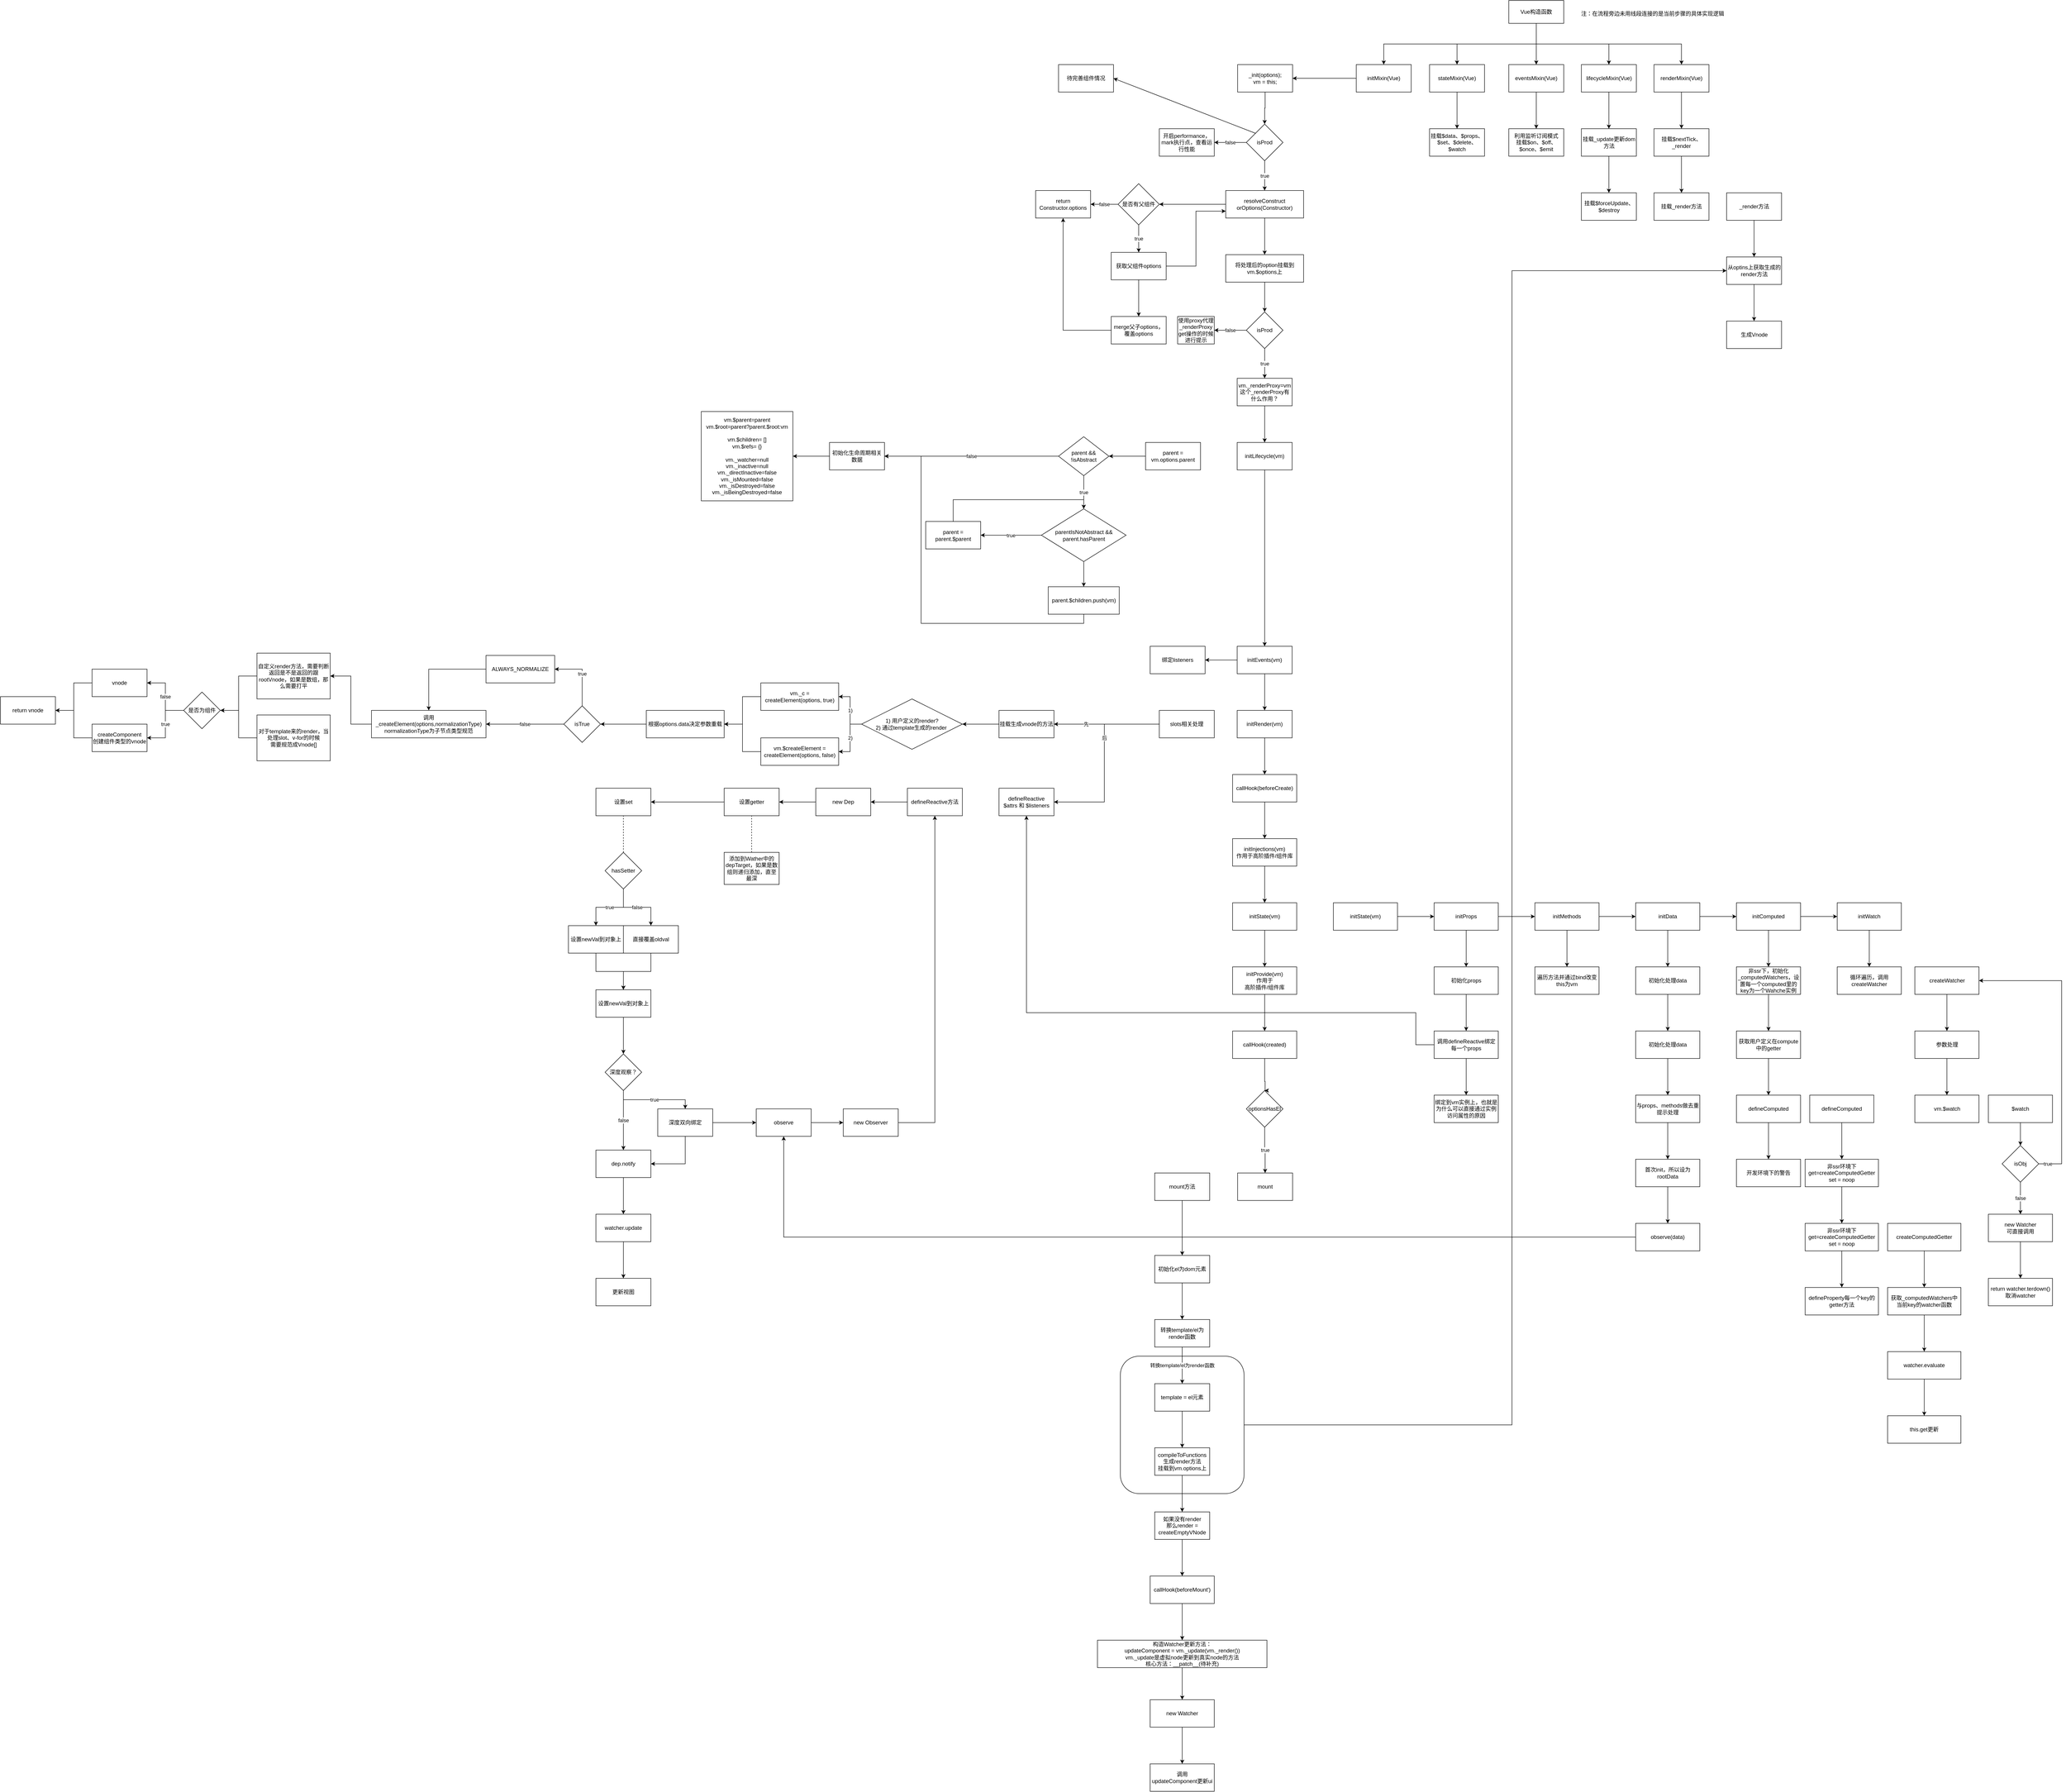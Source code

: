 <mxfile version="10.8.1" type="github"><diagram id="t0e5nZtSEdDD4lNOVtrh" name="Page-1"><mxGraphModel dx="4226" dy="519" grid="1" gridSize="10" guides="1" tooltips="1" connect="1" arrows="1" fold="1" page="1" pageScale="1" pageWidth="827" pageHeight="1169" math="0" shadow="0"><root><mxCell id="0"/><mxCell id="1" parent="0"/><mxCell id="R4KU49D0z3Fus9JhehSm-15" value="" style="edgeStyle=orthogonalEdgeStyle;rounded=0;orthogonalLoop=1;jettySize=auto;html=1;" parent="1" source="R4KU49D0z3Fus9JhehSm-9" target="R4KU49D0z3Fus9JhehSm-14" edge="1"><mxGeometry relative="1" as="geometry"/></mxCell><mxCell id="R4KU49D0z3Fus9JhehSm-21" style="edgeStyle=orthogonalEdgeStyle;rounded=0;orthogonalLoop=1;jettySize=auto;html=1;exitX=0.5;exitY=1;exitDx=0;exitDy=0;" parent="1" source="R4KU49D0z3Fus9JhehSm-9" target="R4KU49D0z3Fus9JhehSm-12" edge="1"><mxGeometry relative="1" as="geometry"/></mxCell><mxCell id="R4KU49D0z3Fus9JhehSm-23" style="edgeStyle=orthogonalEdgeStyle;rounded=0;orthogonalLoop=1;jettySize=auto;html=1;exitX=0.5;exitY=1;exitDx=0;exitDy=0;entryX=0.5;entryY=0;entryDx=0;entryDy=0;" parent="1" source="R4KU49D0z3Fus9JhehSm-9" target="R4KU49D0z3Fus9JhehSm-18" edge="1"><mxGeometry relative="1" as="geometry"/></mxCell><mxCell id="R4KU49D0z3Fus9JhehSm-24" style="edgeStyle=orthogonalEdgeStyle;rounded=0;orthogonalLoop=1;jettySize=auto;html=1;exitX=0.5;exitY=1;exitDx=0;exitDy=0;entryX=0.5;entryY=0;entryDx=0;entryDy=0;" parent="1" source="R4KU49D0z3Fus9JhehSm-9" target="R4KU49D0z3Fus9JhehSm-16" edge="1"><mxGeometry relative="1" as="geometry"/></mxCell><mxCell id="R4KU49D0z3Fus9JhehSm-36" style="edgeStyle=orthogonalEdgeStyle;rounded=0;orthogonalLoop=1;jettySize=auto;html=1;exitX=0.5;exitY=1;exitDx=0;exitDy=0;" parent="1" source="R4KU49D0z3Fus9JhehSm-9" target="R4KU49D0z3Fus9JhehSm-10" edge="1"><mxGeometry relative="1" as="geometry"/></mxCell><mxCell id="R4KU49D0z3Fus9JhehSm-9" value="Vue构造函数" style="rounded=0;whiteSpace=wrap;html=1;" parent="1" vertex="1"><mxGeometry x="353" y="20" width="120" height="50" as="geometry"/></mxCell><mxCell id="R4KU49D0z3Fus9JhehSm-371" value="" style="edgeStyle=orthogonalEdgeStyle;rounded=0;orthogonalLoop=1;jettySize=auto;html=1;" parent="1" source="R4KU49D0z3Fus9JhehSm-16" target="R4KU49D0z3Fus9JhehSm-370" edge="1"><mxGeometry relative="1" as="geometry"/></mxCell><mxCell id="R4KU49D0z3Fus9JhehSm-16" value="renderMixin(Vue)" style="rounded=0;whiteSpace=wrap;html=1;" parent="1" vertex="1"><mxGeometry x="670" y="160" width="120" height="60" as="geometry"/></mxCell><mxCell id="R4KU49D0z3Fus9JhehSm-373" value="" style="edgeStyle=orthogonalEdgeStyle;rounded=0;orthogonalLoop=1;jettySize=auto;html=1;" parent="1" source="R4KU49D0z3Fus9JhehSm-370" target="R4KU49D0z3Fus9JhehSm-372" edge="1"><mxGeometry relative="1" as="geometry"/></mxCell><mxCell id="R4KU49D0z3Fus9JhehSm-370" value="挂载$nextTick、_render" style="rounded=0;whiteSpace=wrap;html=1;" parent="1" vertex="1"><mxGeometry x="670" y="300" width="120" height="60" as="geometry"/></mxCell><mxCell id="R4KU49D0z3Fus9JhehSm-372" value="挂载_render方法" style="rounded=0;whiteSpace=wrap;html=1;" parent="1" vertex="1"><mxGeometry x="670" y="440" width="120" height="60" as="geometry"/></mxCell><mxCell id="R4KU49D0z3Fus9JhehSm-365" value="" style="edgeStyle=orthogonalEdgeStyle;rounded=0;orthogonalLoop=1;jettySize=auto;html=1;" parent="1" source="R4KU49D0z3Fus9JhehSm-14" target="R4KU49D0z3Fus9JhehSm-364" edge="1"><mxGeometry relative="1" as="geometry"/></mxCell><mxCell id="R4KU49D0z3Fus9JhehSm-14" value="eventsMixin(Vue)" style="rounded=0;whiteSpace=wrap;html=1;" parent="1" vertex="1"><mxGeometry x="353" y="160" width="120" height="60" as="geometry"/></mxCell><mxCell id="R4KU49D0z3Fus9JhehSm-364" value="利用监听订阅模式&lt;br&gt;挂载$on、$off、$once、$emit&lt;br&gt;" style="rounded=0;whiteSpace=wrap;html=1;" parent="1" vertex="1"><mxGeometry x="353" y="300" width="120" height="60" as="geometry"/></mxCell><mxCell id="R4KU49D0z3Fus9JhehSm-361" value="" style="edgeStyle=orthogonalEdgeStyle;rounded=0;orthogonalLoop=1;jettySize=auto;html=1;" parent="1" source="R4KU49D0z3Fus9JhehSm-12" target="R4KU49D0z3Fus9JhehSm-360" edge="1"><mxGeometry relative="1" as="geometry"/></mxCell><mxCell id="R4KU49D0z3Fus9JhehSm-12" value="stateMixin(Vue)" style="rounded=0;whiteSpace=wrap;html=1;" parent="1" vertex="1"><mxGeometry x="180" y="160" width="120" height="60" as="geometry"/></mxCell><mxCell id="R4KU49D0z3Fus9JhehSm-360" value="挂载$data、$props、$set、$delete、$watch" style="rounded=0;whiteSpace=wrap;html=1;" parent="1" vertex="1"><mxGeometry x="180" y="300" width="120" height="60" as="geometry"/></mxCell><mxCell id="R4KU49D0z3Fus9JhehSm-29" value="" style="edgeStyle=orthogonalEdgeStyle;rounded=0;orthogonalLoop=1;jettySize=auto;html=1;" parent="1" source="R4KU49D0z3Fus9JhehSm-10" target="R4KU49D0z3Fus9JhehSm-28" edge="1"><mxGeometry relative="1" as="geometry"/></mxCell><mxCell id="R4KU49D0z3Fus9JhehSm-10" value="initMixin(Vue)&lt;br&gt;" style="rounded=0;whiteSpace=wrap;html=1;" parent="1" vertex="1"><mxGeometry x="20" y="160" width="120" height="60" as="geometry"/></mxCell><mxCell id="R4KU49D0z3Fus9JhehSm-33" value="" style="edgeStyle=orthogonalEdgeStyle;rounded=0;orthogonalLoop=1;jettySize=auto;html=1;entryX=0.5;entryY=0;entryDx=0;entryDy=0;" parent="1" source="R4KU49D0z3Fus9JhehSm-28" target="R4KU49D0z3Fus9JhehSm-34" edge="1"><mxGeometry relative="1" as="geometry"><mxPoint x="80" y="440" as="targetPoint"/></mxGeometry></mxCell><mxCell id="R4KU49D0z3Fus9JhehSm-28" value="_init(options);&lt;br&gt;vm = this;&lt;br&gt;" style="rounded=0;whiteSpace=wrap;html=1;" parent="1" vertex="1"><mxGeometry x="-239" y="160" width="120" height="60" as="geometry"/></mxCell><mxCell id="R4KU49D0z3Fus9JhehSm-367" value="" style="edgeStyle=orthogonalEdgeStyle;rounded=0;orthogonalLoop=1;jettySize=auto;html=1;" parent="1" source="R4KU49D0z3Fus9JhehSm-18" target="R4KU49D0z3Fus9JhehSm-366" edge="1"><mxGeometry relative="1" as="geometry"/></mxCell><mxCell id="R4KU49D0z3Fus9JhehSm-18" value="lifecycleMixin(Vue)" style="rounded=0;whiteSpace=wrap;html=1;" parent="1" vertex="1"><mxGeometry x="511.5" y="160" width="120" height="60" as="geometry"/></mxCell><mxCell id="R4KU49D0z3Fus9JhehSm-369" value="" style="edgeStyle=orthogonalEdgeStyle;rounded=0;orthogonalLoop=1;jettySize=auto;html=1;" parent="1" source="R4KU49D0z3Fus9JhehSm-366" target="R4KU49D0z3Fus9JhehSm-368" edge="1"><mxGeometry relative="1" as="geometry"/></mxCell><mxCell id="R4KU49D0z3Fus9JhehSm-366" value="挂载_update更新dom方法" style="rounded=0;whiteSpace=wrap;html=1;" parent="1" vertex="1"><mxGeometry x="511.5" y="300" width="120" height="60" as="geometry"/></mxCell><mxCell id="R4KU49D0z3Fus9JhehSm-368" value="挂载&lt;span&gt;$forceUpdate、&lt;/span&gt;&lt;span&gt;$destroy&lt;/span&gt;" style="rounded=0;whiteSpace=wrap;html=1;" parent="1" vertex="1"><mxGeometry x="511.5" y="440" width="120" height="60" as="geometry"/></mxCell><mxCell id="R4KU49D0z3Fus9JhehSm-38" value="false&lt;br&gt;" style="edgeStyle=orthogonalEdgeStyle;rounded=0;orthogonalLoop=1;jettySize=auto;html=1;entryX=1;entryY=0.5;entryDx=0;entryDy=0;" parent="1" source="R4KU49D0z3Fus9JhehSm-34" target="R4KU49D0z3Fus9JhehSm-40" edge="1"><mxGeometry relative="1" as="geometry"><mxPoint x="180" y="370" as="targetPoint"/></mxGeometry></mxCell><mxCell id="R4KU49D0z3Fus9JhehSm-44" value="true" style="edgeStyle=orthogonalEdgeStyle;rounded=0;orthogonalLoop=1;jettySize=auto;html=1;entryX=0.5;entryY=0;entryDx=0;entryDy=0;" parent="1" source="R4KU49D0z3Fus9JhehSm-34" target="R4KU49D0z3Fus9JhehSm-45" edge="1"><mxGeometry relative="1" as="geometry"><mxPoint x="-180" y="450" as="targetPoint"/></mxGeometry></mxCell><mxCell id="R4KU49D0z3Fus9JhehSm-34" value="isProd" style="rhombus;whiteSpace=wrap;html=1;" parent="1" vertex="1"><mxGeometry x="-220" y="290" width="80" height="80" as="geometry"/></mxCell><mxCell id="R4KU49D0z3Fus9JhehSm-40" value="开启performance，mark执行点，查看运行性能" style="rounded=0;whiteSpace=wrap;html=1;" parent="1" vertex="1"><mxGeometry x="-410" y="300" width="120" height="60" as="geometry"/></mxCell><mxCell id="R4KU49D0z3Fus9JhehSm-48" value="" style="edgeStyle=orthogonalEdgeStyle;rounded=0;orthogonalLoop=1;jettySize=auto;html=1;entryX=1;entryY=0.5;entryDx=0;entryDy=0;" parent="1" source="R4KU49D0z3Fus9JhehSm-45" target="R4KU49D0z3Fus9JhehSm-49" edge="1"><mxGeometry relative="1" as="geometry"><mxPoint x="-345" y="450" as="targetPoint"/></mxGeometry></mxCell><mxCell id="R4KU49D0z3Fus9JhehSm-66" value="" style="edgeStyle=orthogonalEdgeStyle;rounded=0;orthogonalLoop=1;jettySize=auto;html=1;" parent="1" source="R4KU49D0z3Fus9JhehSm-45" target="R4KU49D0z3Fus9JhehSm-65" edge="1"><mxGeometry relative="1" as="geometry"/></mxCell><mxCell id="R4KU49D0z3Fus9JhehSm-45" value="&lt;div&gt;&lt;span&gt;resolveConstruct&lt;/span&gt;&lt;/div&gt;&lt;div&gt;&lt;span&gt;orOptions&lt;/span&gt;&lt;span&gt;(Constructor)&lt;/span&gt;&lt;/div&gt;" style="rounded=0;whiteSpace=wrap;html=1;" parent="1" vertex="1"><mxGeometry x="-265" y="435" width="170" height="60" as="geometry"/></mxCell><mxCell id="R4KU49D0z3Fus9JhehSm-68" value="" style="edgeStyle=orthogonalEdgeStyle;rounded=0;orthogonalLoop=1;jettySize=auto;html=1;entryX=0.5;entryY=0;entryDx=0;entryDy=0;" parent="1" source="R4KU49D0z3Fus9JhehSm-65" target="R4KU49D0z3Fus9JhehSm-69" edge="1"><mxGeometry relative="1" as="geometry"><mxPoint x="-180" y="715" as="targetPoint"/></mxGeometry></mxCell><mxCell id="R4KU49D0z3Fus9JhehSm-65" value="将处理后的option挂载到vm.$options上&lt;br&gt;" style="rounded=0;whiteSpace=wrap;html=1;" parent="1" vertex="1"><mxGeometry x="-265" y="575" width="170" height="60" as="geometry"/></mxCell><mxCell id="R4KU49D0z3Fus9JhehSm-51" value="false" style="edgeStyle=orthogonalEdgeStyle;rounded=0;orthogonalLoop=1;jettySize=auto;html=1;entryX=1;entryY=0.5;entryDx=0;entryDy=0;" parent="1" source="R4KU49D0z3Fus9JhehSm-49" target="R4KU49D0z3Fus9JhehSm-52" edge="1"><mxGeometry relative="1" as="geometry"><mxPoint x="-520" y="450" as="targetPoint"/></mxGeometry></mxCell><mxCell id="R4KU49D0z3Fus9JhehSm-56" value="true" style="edgeStyle=orthogonalEdgeStyle;rounded=0;orthogonalLoop=1;jettySize=auto;html=1;entryX=0.5;entryY=0;entryDx=0;entryDy=0;" parent="1" source="R4KU49D0z3Fus9JhehSm-49" target="R4KU49D0z3Fus9JhehSm-57" edge="1"><mxGeometry relative="1" as="geometry"><mxPoint x="-395" y="575" as="targetPoint"/></mxGeometry></mxCell><mxCell id="R4KU49D0z3Fus9JhehSm-49" value="是否有父组件" style="rhombus;whiteSpace=wrap;html=1;" parent="1" vertex="1"><mxGeometry x="-500" y="420" width="90" height="90" as="geometry"/></mxCell><mxCell id="R4KU49D0z3Fus9JhehSm-52" value="return Constructor.options" style="rounded=0;whiteSpace=wrap;html=1;" parent="1" vertex="1"><mxGeometry x="-680" y="435" width="120" height="60" as="geometry"/></mxCell><mxCell id="R4KU49D0z3Fus9JhehSm-60" value="" style="edgeStyle=orthogonalEdgeStyle;rounded=0;orthogonalLoop=1;jettySize=auto;html=1;" parent="1" source="R4KU49D0z3Fus9JhehSm-57" target="R4KU49D0z3Fus9JhehSm-59" edge="1"><mxGeometry relative="1" as="geometry"/></mxCell><mxCell id="R4KU49D0z3Fus9JhehSm-64" style="edgeStyle=orthogonalEdgeStyle;rounded=0;orthogonalLoop=1;jettySize=auto;html=1;exitX=1;exitY=0.5;exitDx=0;exitDy=0;entryX=0;entryY=0.75;entryDx=0;entryDy=0;" parent="1" source="R4KU49D0z3Fus9JhehSm-57" target="R4KU49D0z3Fus9JhehSm-45" edge="1"><mxGeometry relative="1" as="geometry"/></mxCell><mxCell id="R4KU49D0z3Fus9JhehSm-57" value="获取父组件options" style="rounded=0;whiteSpace=wrap;html=1;" parent="1" vertex="1"><mxGeometry x="-515" y="570" width="120" height="60" as="geometry"/></mxCell><mxCell id="R4KU49D0z3Fus9JhehSm-63" style="edgeStyle=orthogonalEdgeStyle;rounded=0;orthogonalLoop=1;jettySize=auto;html=1;exitX=0;exitY=0.5;exitDx=0;exitDy=0;entryX=0.5;entryY=1;entryDx=0;entryDy=0;" parent="1" source="R4KU49D0z3Fus9JhehSm-59" target="R4KU49D0z3Fus9JhehSm-52" edge="1"><mxGeometry relative="1" as="geometry"/></mxCell><mxCell id="R4KU49D0z3Fus9JhehSm-59" value="merge父子options，覆盖options" style="rounded=0;whiteSpace=wrap;html=1;" parent="1" vertex="1"><mxGeometry x="-515" y="710" width="120" height="60" as="geometry"/></mxCell><mxCell id="R4KU49D0z3Fus9JhehSm-71" value="false" style="edgeStyle=orthogonalEdgeStyle;rounded=0;orthogonalLoop=1;jettySize=auto;html=1;entryX=1;entryY=0.5;entryDx=0;entryDy=0;" parent="1" source="R4KU49D0z3Fus9JhehSm-69" target="R4KU49D0z3Fus9JhehSm-72" edge="1"><mxGeometry relative="1" as="geometry"><mxPoint x="-300" y="750" as="targetPoint"/></mxGeometry></mxCell><mxCell id="R4KU49D0z3Fus9JhehSm-74" value="true" style="edgeStyle=orthogonalEdgeStyle;rounded=0;orthogonalLoop=1;jettySize=auto;html=1;entryX=0.5;entryY=0;entryDx=0;entryDy=0;" parent="1" source="R4KU49D0z3Fus9JhehSm-69" target="R4KU49D0z3Fus9JhehSm-76" edge="1"><mxGeometry relative="1" as="geometry"><mxPoint x="-180" y="860" as="targetPoint"/></mxGeometry></mxCell><mxCell id="R4KU49D0z3Fus9JhehSm-69" value="isProd" style="rhombus;whiteSpace=wrap;html=1;" parent="1" vertex="1"><mxGeometry x="-220" y="700" width="80" height="80" as="geometry"/></mxCell><mxCell id="R4KU49D0z3Fus9JhehSm-72" value="使用proxy代理&lt;span&gt;_renderProxy&lt;br&gt;get操作的时候进行提示&lt;br&gt;&lt;/span&gt;" style="rounded=0;whiteSpace=wrap;html=1;" parent="1" vertex="1"><mxGeometry x="-370" y="710" width="80" height="60" as="geometry"/></mxCell><mxCell id="R4KU49D0z3Fus9JhehSm-84" value="" style="edgeStyle=orthogonalEdgeStyle;rounded=0;orthogonalLoop=1;jettySize=auto;html=1;" parent="1" source="R4KU49D0z3Fus9JhehSm-76" target="R4KU49D0z3Fus9JhehSm-83" edge="1"><mxGeometry relative="1" as="geometry"/></mxCell><mxCell id="R4KU49D0z3Fus9JhehSm-76" value="&lt;div&gt;&lt;span&gt;vm&lt;/span&gt;.&lt;span&gt;_renderProxy&lt;/span&gt;=&lt;span&gt;vm&lt;/span&gt;&lt;/div&gt;&lt;div&gt;这个_renderProxy有什么作用？&lt;/div&gt;" style="rounded=0;whiteSpace=wrap;html=1;" parent="1" vertex="1"><mxGeometry x="-240" y="845" width="120" height="60" as="geometry"/></mxCell><mxCell id="R4KU49D0z3Fus9JhehSm-115" value="" style="edgeStyle=orthogonalEdgeStyle;rounded=0;orthogonalLoop=1;jettySize=auto;html=1;" parent="1" source="R4KU49D0z3Fus9JhehSm-83" target="R4KU49D0z3Fus9JhehSm-114" edge="1"><mxGeometry relative="1" as="geometry"/></mxCell><mxCell id="R4KU49D0z3Fus9JhehSm-83" value="&lt;div&gt;initLifecycle(vm)&lt;/div&gt;" style="rounded=0;whiteSpace=wrap;html=1;" parent="1" vertex="1"><mxGeometry x="-240" y="985" width="120" height="60" as="geometry"/></mxCell><mxCell id="R4KU49D0z3Fus9JhehSm-119" value="" style="edgeStyle=orthogonalEdgeStyle;rounded=0;orthogonalLoop=1;jettySize=auto;html=1;" parent="1" source="R4KU49D0z3Fus9JhehSm-114" target="R4KU49D0z3Fus9JhehSm-118" edge="1"><mxGeometry relative="1" as="geometry"/></mxCell><mxCell id="R4KU49D0z3Fus9JhehSm-121" value="" style="edgeStyle=orthogonalEdgeStyle;rounded=0;orthogonalLoop=1;jettySize=auto;html=1;" parent="1" source="R4KU49D0z3Fus9JhehSm-114" target="R4KU49D0z3Fus9JhehSm-120" edge="1"><mxGeometry relative="1" as="geometry"/></mxCell><mxCell id="R4KU49D0z3Fus9JhehSm-114" value="&lt;div&gt;initEvents(vm)&lt;/div&gt;" style="rounded=0;whiteSpace=wrap;html=1;" parent="1" vertex="1"><mxGeometry x="-240" y="1430" width="120" height="60" as="geometry"/></mxCell><mxCell id="R4KU49D0z3Fus9JhehSm-229" value="" style="edgeStyle=orthogonalEdgeStyle;rounded=0;orthogonalLoop=1;jettySize=auto;html=1;" parent="1" source="R4KU49D0z3Fus9JhehSm-120" target="R4KU49D0z3Fus9JhehSm-228" edge="1"><mxGeometry relative="1" as="geometry"/></mxCell><mxCell id="R4KU49D0z3Fus9JhehSm-120" value="&lt;div&gt;&lt;span&gt;initRender&lt;/span&gt;(vm)&lt;/div&gt;" style="rounded=0;whiteSpace=wrap;html=1;" parent="1" vertex="1"><mxGeometry x="-240" y="1570" width="120" height="60" as="geometry"/></mxCell><mxCell id="R4KU49D0z3Fus9JhehSm-231" value="" style="edgeStyle=orthogonalEdgeStyle;rounded=0;orthogonalLoop=1;jettySize=auto;html=1;" parent="1" source="R4KU49D0z3Fus9JhehSm-228" target="R4KU49D0z3Fus9JhehSm-230" edge="1"><mxGeometry relative="1" as="geometry"/></mxCell><mxCell id="R4KU49D0z3Fus9JhehSm-228" value="&lt;div&gt;&lt;span&gt;callHook(beforeCreate)&lt;/span&gt;&lt;/div&gt;" style="rounded=0;whiteSpace=wrap;html=1;" parent="1" vertex="1"><mxGeometry x="-250" y="1710" width="140" height="60" as="geometry"/></mxCell><mxCell id="R4KU49D0z3Fus9JhehSm-233" value="" style="edgeStyle=orthogonalEdgeStyle;rounded=0;orthogonalLoop=1;jettySize=auto;html=1;" parent="1" source="R4KU49D0z3Fus9JhehSm-230" target="R4KU49D0z3Fus9JhehSm-232" edge="1"><mxGeometry relative="1" as="geometry"/></mxCell><mxCell id="R4KU49D0z3Fus9JhehSm-230" value="&lt;div&gt;&lt;span&gt;initInjections(vm)&lt;/span&gt;&lt;/div&gt;&lt;div&gt;&lt;span&gt;作用于高阶插件/组件库&lt;/span&gt;&lt;span&gt;&lt;br&gt;&lt;/span&gt;&lt;/div&gt;" style="rounded=0;whiteSpace=wrap;html=1;" parent="1" vertex="1"><mxGeometry x="-250" y="1850" width="140" height="60" as="geometry"/></mxCell><mxCell id="R4KU49D0z3Fus9JhehSm-235" value="" style="edgeStyle=orthogonalEdgeStyle;rounded=0;orthogonalLoop=1;jettySize=auto;html=1;" parent="1" source="R4KU49D0z3Fus9JhehSm-232" target="R4KU49D0z3Fus9JhehSm-234" edge="1"><mxGeometry relative="1" as="geometry"/></mxCell><mxCell id="R4KU49D0z3Fus9JhehSm-232" value="&lt;div&gt;&lt;span&gt;initState(vm)&lt;/span&gt;&lt;/div&gt;" style="rounded=0;whiteSpace=wrap;html=1;" parent="1" vertex="1"><mxGeometry x="-250" y="1990" width="140" height="60" as="geometry"/></mxCell><mxCell id="R4KU49D0z3Fus9JhehSm-252" value="" style="edgeStyle=orthogonalEdgeStyle;rounded=0;orthogonalLoop=1;jettySize=auto;html=1;" parent="1" source="R4KU49D0z3Fus9JhehSm-246" target="R4KU49D0z3Fus9JhehSm-251" edge="1"><mxGeometry relative="1" as="geometry"/></mxCell><mxCell id="R4KU49D0z3Fus9JhehSm-246" value="&lt;div&gt;&lt;span&gt;initState(vm)&lt;/span&gt;&lt;/div&gt;" style="rounded=0;whiteSpace=wrap;html=1;" parent="1" vertex="1"><mxGeometry x="-30" y="1990" width="140" height="60" as="geometry"/></mxCell><mxCell id="R4KU49D0z3Fus9JhehSm-257" value="" style="edgeStyle=orthogonalEdgeStyle;rounded=0;orthogonalLoop=1;jettySize=auto;html=1;" parent="1" source="R4KU49D0z3Fus9JhehSm-251" target="R4KU49D0z3Fus9JhehSm-256" edge="1"><mxGeometry relative="1" as="geometry"/></mxCell><mxCell id="R4KU49D0z3Fus9JhehSm-265" value="" style="edgeStyle=orthogonalEdgeStyle;rounded=0;orthogonalLoop=1;jettySize=auto;html=1;" parent="1" source="R4KU49D0z3Fus9JhehSm-251" target="R4KU49D0z3Fus9JhehSm-264" edge="1"><mxGeometry relative="1" as="geometry"/></mxCell><mxCell id="R4KU49D0z3Fus9JhehSm-251" value="&lt;div&gt;&lt;span&gt;initProps&lt;/span&gt;&lt;/div&gt;" style="rounded=0;whiteSpace=wrap;html=1;" parent="1" vertex="1"><mxGeometry x="190" y="1990" width="140" height="60" as="geometry"/></mxCell><mxCell id="R4KU49D0z3Fus9JhehSm-267" value="" style="edgeStyle=orthogonalEdgeStyle;rounded=0;orthogonalLoop=1;jettySize=auto;html=1;" parent="1" source="R4KU49D0z3Fus9JhehSm-264" target="R4KU49D0z3Fus9JhehSm-266" edge="1"><mxGeometry relative="1" as="geometry"/></mxCell><mxCell id="R4KU49D0z3Fus9JhehSm-264" value="初始化props" style="rounded=0;whiteSpace=wrap;html=1;" parent="1" vertex="1"><mxGeometry x="190" y="2130" width="140" height="60" as="geometry"/></mxCell><mxCell id="R4KU49D0z3Fus9JhehSm-269" value="" style="edgeStyle=orthogonalEdgeStyle;rounded=0;orthogonalLoop=1;jettySize=auto;html=1;" parent="1" source="R4KU49D0z3Fus9JhehSm-266" target="R4KU49D0z3Fus9JhehSm-268" edge="1"><mxGeometry relative="1" as="geometry"/></mxCell><mxCell id="R4KU49D0z3Fus9JhehSm-270" style="edgeStyle=orthogonalEdgeStyle;rounded=0;orthogonalLoop=1;jettySize=auto;html=1;exitX=0;exitY=0.5;exitDx=0;exitDy=0;entryX=0.5;entryY=1;entryDx=0;entryDy=0;" parent="1" source="R4KU49D0z3Fus9JhehSm-266" target="R4KU49D0z3Fus9JhehSm-172" edge="1"><mxGeometry relative="1" as="geometry"><mxPoint x="-600" y="1860" as="targetPoint"/><Array as="points"><mxPoint x="150" y="2300"/><mxPoint x="150" y="2230"/><mxPoint x="-700" y="2230"/></Array></mxGeometry></mxCell><mxCell id="R4KU49D0z3Fus9JhehSm-266" value="调用&lt;span&gt;defineReactive绑定每一个props&lt;/span&gt;" style="rounded=0;whiteSpace=wrap;html=1;" parent="1" vertex="1"><mxGeometry x="190" y="2270" width="140" height="60" as="geometry"/></mxCell><mxCell id="R4KU49D0z3Fus9JhehSm-268" value="绑定到vm实例上，也就是为什么可以直接通过实例访问属性的原因&lt;br&gt;" style="rounded=0;whiteSpace=wrap;html=1;" parent="1" vertex="1"><mxGeometry x="190" y="2410" width="140" height="60" as="geometry"/></mxCell><mxCell id="R4KU49D0z3Fus9JhehSm-259" value="" style="edgeStyle=orthogonalEdgeStyle;rounded=0;orthogonalLoop=1;jettySize=auto;html=1;" parent="1" source="R4KU49D0z3Fus9JhehSm-256" target="R4KU49D0z3Fus9JhehSm-258" edge="1"><mxGeometry relative="1" as="geometry"/></mxCell><mxCell id="R4KU49D0z3Fus9JhehSm-272" value="" style="edgeStyle=orthogonalEdgeStyle;rounded=0;orthogonalLoop=1;jettySize=auto;html=1;" parent="1" source="R4KU49D0z3Fus9JhehSm-256" target="R4KU49D0z3Fus9JhehSm-271" edge="1"><mxGeometry relative="1" as="geometry"/></mxCell><mxCell id="R4KU49D0z3Fus9JhehSm-256" value="&lt;div&gt;&lt;span&gt;initMethods&lt;/span&gt;&lt;/div&gt;" style="rounded=0;whiteSpace=wrap;html=1;" parent="1" vertex="1"><mxGeometry x="410" y="1990" width="140" height="60" as="geometry"/></mxCell><mxCell id="R4KU49D0z3Fus9JhehSm-271" value="&lt;div&gt;&lt;span&gt;遍历方法并通过bind改变this为vm&lt;/span&gt;&lt;/div&gt;" style="rounded=0;whiteSpace=wrap;html=1;" parent="1" vertex="1"><mxGeometry x="410" y="2130" width="140" height="60" as="geometry"/></mxCell><mxCell id="R4KU49D0z3Fus9JhehSm-261" value="" style="edgeStyle=orthogonalEdgeStyle;rounded=0;orthogonalLoop=1;jettySize=auto;html=1;" parent="1" source="R4KU49D0z3Fus9JhehSm-258" target="R4KU49D0z3Fus9JhehSm-260" edge="1"><mxGeometry relative="1" as="geometry"/></mxCell><mxCell id="R4KU49D0z3Fus9JhehSm-274" value="" style="edgeStyle=orthogonalEdgeStyle;rounded=0;orthogonalLoop=1;jettySize=auto;html=1;" parent="1" source="R4KU49D0z3Fus9JhehSm-258" target="R4KU49D0z3Fus9JhehSm-273" edge="1"><mxGeometry relative="1" as="geometry"/></mxCell><mxCell id="R4KU49D0z3Fus9JhehSm-258" value="&lt;div&gt;&lt;span&gt;initData&lt;/span&gt;&lt;/div&gt;" style="rounded=0;whiteSpace=wrap;html=1;" parent="1" vertex="1"><mxGeometry x="630" y="1990" width="140" height="60" as="geometry"/></mxCell><mxCell id="R4KU49D0z3Fus9JhehSm-276" value="" style="edgeStyle=orthogonalEdgeStyle;rounded=0;orthogonalLoop=1;jettySize=auto;html=1;" parent="1" source="R4KU49D0z3Fus9JhehSm-273" target="R4KU49D0z3Fus9JhehSm-275" edge="1"><mxGeometry relative="1" as="geometry"/></mxCell><mxCell id="R4KU49D0z3Fus9JhehSm-273" value="初始化处理data" style="rounded=0;whiteSpace=wrap;html=1;" parent="1" vertex="1"><mxGeometry x="630" y="2130" width="140" height="60" as="geometry"/></mxCell><mxCell id="R4KU49D0z3Fus9JhehSm-281" value="" style="edgeStyle=orthogonalEdgeStyle;rounded=0;orthogonalLoop=1;jettySize=auto;html=1;" parent="1" source="R4KU49D0z3Fus9JhehSm-275" target="R4KU49D0z3Fus9JhehSm-280" edge="1"><mxGeometry relative="1" as="geometry"/></mxCell><mxCell id="R4KU49D0z3Fus9JhehSm-275" value="初始化处理data" style="rounded=0;whiteSpace=wrap;html=1;" parent="1" vertex="1"><mxGeometry x="630" y="2270" width="140" height="60" as="geometry"/></mxCell><mxCell id="R4KU49D0z3Fus9JhehSm-283" value="" style="edgeStyle=orthogonalEdgeStyle;rounded=0;orthogonalLoop=1;jettySize=auto;html=1;" parent="1" source="R4KU49D0z3Fus9JhehSm-280" target="R4KU49D0z3Fus9JhehSm-282" edge="1"><mxGeometry relative="1" as="geometry"/></mxCell><mxCell id="R4KU49D0z3Fus9JhehSm-280" value="与props、methods做去重提示处理" style="rounded=0;whiteSpace=wrap;html=1;" parent="1" vertex="1"><mxGeometry x="630" y="2410" width="140" height="60" as="geometry"/></mxCell><mxCell id="R4KU49D0z3Fus9JhehSm-284" style="edgeStyle=orthogonalEdgeStyle;rounded=0;orthogonalLoop=1;jettySize=auto;html=1;exitX=0;exitY=0.5;exitDx=0;exitDy=0;entryX=0.5;entryY=1;entryDx=0;entryDy=0;" parent="1" source="R4KU49D0z3Fus9JhehSm-285" target="R4KU49D0z3Fus9JhehSm-278" edge="1"><mxGeometry relative="1" as="geometry"><mxPoint x="-730" y="2420" as="targetPoint"/></mxGeometry></mxCell><mxCell id="R4KU49D0z3Fus9JhehSm-286" value="" style="edgeStyle=orthogonalEdgeStyle;rounded=0;orthogonalLoop=1;jettySize=auto;html=1;" parent="1" source="R4KU49D0z3Fus9JhehSm-282" target="R4KU49D0z3Fus9JhehSm-285" edge="1"><mxGeometry relative="1" as="geometry"/></mxCell><mxCell id="R4KU49D0z3Fus9JhehSm-282" value="首次init，所以设为rootData" style="rounded=0;whiteSpace=wrap;html=1;" parent="1" vertex="1"><mxGeometry x="630" y="2550" width="140" height="60" as="geometry"/></mxCell><mxCell id="R4KU49D0z3Fus9JhehSm-285" value="observe(data)" style="rounded=0;whiteSpace=wrap;html=1;" parent="1" vertex="1"><mxGeometry x="630" y="2690" width="140" height="60" as="geometry"/></mxCell><mxCell id="R4KU49D0z3Fus9JhehSm-263" value="" style="edgeStyle=orthogonalEdgeStyle;rounded=0;orthogonalLoop=1;jettySize=auto;html=1;" parent="1" source="R4KU49D0z3Fus9JhehSm-260" target="R4KU49D0z3Fus9JhehSm-262" edge="1"><mxGeometry relative="1" as="geometry"/></mxCell><mxCell id="R4KU49D0z3Fus9JhehSm-288" value="" style="edgeStyle=orthogonalEdgeStyle;rounded=0;orthogonalLoop=1;jettySize=auto;html=1;" parent="1" source="R4KU49D0z3Fus9JhehSm-260" target="R4KU49D0z3Fus9JhehSm-287" edge="1"><mxGeometry relative="1" as="geometry"/></mxCell><mxCell id="R4KU49D0z3Fus9JhehSm-260" value="&lt;div&gt;&lt;span&gt;initComputed&lt;/span&gt;&lt;/div&gt;" style="rounded=0;whiteSpace=wrap;html=1;" parent="1" vertex="1"><mxGeometry x="850" y="1990" width="140" height="60" as="geometry"/></mxCell><mxCell id="R4KU49D0z3Fus9JhehSm-290" value="" style="edgeStyle=orthogonalEdgeStyle;rounded=0;orthogonalLoop=1;jettySize=auto;html=1;" parent="1" source="R4KU49D0z3Fus9JhehSm-287" target="R4KU49D0z3Fus9JhehSm-289" edge="1"><mxGeometry relative="1" as="geometry"/></mxCell><mxCell id="R4KU49D0z3Fus9JhehSm-287" value="非ssr下，初始化_computedWatchers，设置每一个computed里的key为一个Wahche实例&lt;br&gt;" style="rounded=0;whiteSpace=wrap;html=1;" parent="1" vertex="1"><mxGeometry x="850" y="2130" width="140" height="60" as="geometry"/></mxCell><mxCell id="R4KU49D0z3Fus9JhehSm-292" value="" style="edgeStyle=orthogonalEdgeStyle;rounded=0;orthogonalLoop=1;jettySize=auto;html=1;" parent="1" source="R4KU49D0z3Fus9JhehSm-289" target="R4KU49D0z3Fus9JhehSm-291" edge="1"><mxGeometry relative="1" as="geometry"/></mxCell><mxCell id="R4KU49D0z3Fus9JhehSm-289" value="获取用户定义在compute中的getter" style="rounded=0;whiteSpace=wrap;html=1;" parent="1" vertex="1"><mxGeometry x="850" y="2270" width="140" height="60" as="geometry"/></mxCell><mxCell id="R4KU49D0z3Fus9JhehSm-294" value="" style="edgeStyle=orthogonalEdgeStyle;rounded=0;orthogonalLoop=1;jettySize=auto;html=1;" parent="1" source="R4KU49D0z3Fus9JhehSm-291" target="R4KU49D0z3Fus9JhehSm-293" edge="1"><mxGeometry relative="1" as="geometry"/></mxCell><mxCell id="R4KU49D0z3Fus9JhehSm-291" value="&lt;div&gt;&lt;span&gt;defineComputed&lt;/span&gt;&lt;/div&gt;" style="rounded=0;whiteSpace=wrap;html=1;" parent="1" vertex="1"><mxGeometry x="850" y="2410" width="140" height="60" as="geometry"/></mxCell><mxCell id="R4KU49D0z3Fus9JhehSm-293" value="&lt;div&gt;&lt;span&gt;开发环境下的警告&lt;/span&gt;&lt;/div&gt;" style="rounded=0;whiteSpace=wrap;html=1;" parent="1" vertex="1"><mxGeometry x="850" y="2550" width="140" height="60" as="geometry"/></mxCell><mxCell id="R4KU49D0z3Fus9JhehSm-310" value="" style="edgeStyle=orthogonalEdgeStyle;rounded=0;orthogonalLoop=1;jettySize=auto;html=1;" parent="1" source="R4KU49D0z3Fus9JhehSm-262" target="R4KU49D0z3Fus9JhehSm-309" edge="1"><mxGeometry relative="1" as="geometry"/></mxCell><mxCell id="R4KU49D0z3Fus9JhehSm-262" value="&lt;div&gt;&lt;span&gt;initWatch&lt;/span&gt;&lt;/div&gt;" style="rounded=0;whiteSpace=wrap;html=1;" parent="1" vertex="1"><mxGeometry x="1070" y="1990" width="140" height="60" as="geometry"/></mxCell><mxCell id="R4KU49D0z3Fus9JhehSm-309" value="&lt;div&gt;&lt;span&gt;循环遍历，调用createWatcher&lt;/span&gt;&lt;/div&gt;" style="rounded=0;whiteSpace=wrap;html=1;" parent="1" vertex="1"><mxGeometry x="1070" y="2130" width="140" height="60" as="geometry"/></mxCell><mxCell id="R4KU49D0z3Fus9JhehSm-237" value="" style="edgeStyle=orthogonalEdgeStyle;rounded=0;orthogonalLoop=1;jettySize=auto;html=1;" parent="1" source="R4KU49D0z3Fus9JhehSm-234" target="R4KU49D0z3Fus9JhehSm-236" edge="1"><mxGeometry relative="1" as="geometry"/></mxCell><mxCell id="R4KU49D0z3Fus9JhehSm-234" value="&lt;div&gt;&lt;span&gt;initProvide(vm)&lt;/span&gt;&lt;/div&gt;&lt;div&gt;&lt;span&gt;作用于&lt;/span&gt;&lt;/div&gt;&lt;span&gt;高阶插件/组件库&lt;/span&gt;" style="rounded=0;whiteSpace=wrap;html=1;" parent="1" vertex="1"><mxGeometry x="-250" y="2130" width="140" height="60" as="geometry"/></mxCell><mxCell id="R4KU49D0z3Fus9JhehSm-239" value="" style="edgeStyle=orthogonalEdgeStyle;rounded=0;orthogonalLoop=1;jettySize=auto;html=1;entryX=0.5;entryY=0;entryDx=0;entryDy=0;" parent="1" source="R4KU49D0z3Fus9JhehSm-236" target="R4KU49D0z3Fus9JhehSm-240" edge="1"><mxGeometry relative="1" as="geometry"><mxPoint x="-180" y="2410" as="targetPoint"/><Array as="points"><mxPoint x="-180" y="2380"/><mxPoint x="-179" y="2380"/></Array></mxGeometry></mxCell><mxCell id="R4KU49D0z3Fus9JhehSm-236" value="&lt;div&gt;callHook(&lt;span&gt;created&lt;/span&gt;&lt;span&gt;)&lt;/span&gt;&lt;/div&gt;" style="rounded=0;whiteSpace=wrap;html=1;" parent="1" vertex="1"><mxGeometry x="-250" y="2270" width="140" height="60" as="geometry"/></mxCell><mxCell id="R4KU49D0z3Fus9JhehSm-170" value="先" style="edgeStyle=orthogonalEdgeStyle;rounded=0;orthogonalLoop=1;jettySize=auto;html=1;" parent="1" source="R4KU49D0z3Fus9JhehSm-125" target="R4KU49D0z3Fus9JhehSm-169" edge="1"><mxGeometry x="0.391" relative="1" as="geometry"><Array as="points"><mxPoint x="-570" y="1600"/><mxPoint x="-570" y="1600"/></Array><mxPoint as="offset"/></mxGeometry></mxCell><mxCell id="R4KU49D0z3Fus9JhehSm-175" value="后" style="edgeStyle=orthogonalEdgeStyle;rounded=0;orthogonalLoop=1;jettySize=auto;html=1;exitX=0;exitY=0.5;exitDx=0;exitDy=0;entryX=1;entryY=0.5;entryDx=0;entryDy=0;" parent="1" source="R4KU49D0z3Fus9JhehSm-125" target="R4KU49D0z3Fus9JhehSm-172" edge="1"><mxGeometry x="-0.4" y="30" relative="1" as="geometry"><Array as="points"><mxPoint x="-530" y="1600"/><mxPoint x="-530" y="1770"/></Array><mxPoint x="-30" y="30" as="offset"/></mxGeometry></mxCell><mxCell id="R4KU49D0z3Fus9JhehSm-125" value="&lt;div&gt;slots相关处理&lt;/div&gt;" style="rounded=0;whiteSpace=wrap;html=1;" parent="1" vertex="1"><mxGeometry x="-410" y="1570" width="120" height="60" as="geometry"/></mxCell><mxCell id="R4KU49D0z3Fus9JhehSm-171" style="edgeStyle=orthogonalEdgeStyle;rounded=0;orthogonalLoop=1;jettySize=auto;html=1;exitX=0;exitY=0.5;exitDx=0;exitDy=0;entryX=1;entryY=0.5;entryDx=0;entryDy=0;" parent="1" source="R4KU49D0z3Fus9JhehSm-169" target="R4KU49D0z3Fus9JhehSm-140" edge="1"><mxGeometry relative="1" as="geometry"/></mxCell><mxCell id="R4KU49D0z3Fus9JhehSm-169" value="挂载生成vnode的方法" style="rounded=0;whiteSpace=wrap;html=1;" parent="1" vertex="1"><mxGeometry x="-760" y="1570" width="120" height="60" as="geometry"/></mxCell><mxCell id="R4KU49D0z3Fus9JhehSm-118" value="绑定&lt;span&gt;listeners&lt;/span&gt;" style="rounded=0;whiteSpace=wrap;html=1;" parent="1" vertex="1"><mxGeometry x="-430" y="1430" width="120" height="60" as="geometry"/></mxCell><mxCell id="R4KU49D0z3Fus9JhehSm-88" value="" style="edgeStyle=orthogonalEdgeStyle;rounded=0;orthogonalLoop=1;jettySize=auto;html=1;entryX=1;entryY=0.5;entryDx=0;entryDy=0;" parent="1" source="R4KU49D0z3Fus9JhehSm-85" target="R4KU49D0z3Fus9JhehSm-89" edge="1"><mxGeometry relative="1" as="geometry"><mxPoint x="-520" y="1015" as="targetPoint"/></mxGeometry></mxCell><mxCell id="R4KU49D0z3Fus9JhehSm-85" value="parent = vm.options.parent" style="rounded=0;whiteSpace=wrap;html=1;" parent="1" vertex="1"><mxGeometry x="-440" y="985" width="120" height="60" as="geometry"/></mxCell><mxCell id="R4KU49D0z3Fus9JhehSm-93" value="false&lt;br&gt;" style="edgeStyle=orthogonalEdgeStyle;rounded=0;orthogonalLoop=1;jettySize=auto;html=1;entryX=1;entryY=0.5;entryDx=0;entryDy=0;" parent="1" source="R4KU49D0z3Fus9JhehSm-89" target="R4KU49D0z3Fus9JhehSm-94" edge="1"><mxGeometry relative="1" as="geometry"><mxPoint x="-710" y="1015" as="targetPoint"/></mxGeometry></mxCell><mxCell id="R4KU49D0z3Fus9JhehSm-106" value="true&lt;br&gt;" style="edgeStyle=orthogonalEdgeStyle;rounded=0;orthogonalLoop=1;jettySize=auto;html=1;exitX=0.5;exitY=1;exitDx=0;exitDy=0;entryX=0.5;entryY=0;entryDx=0;entryDy=0;" parent="1" source="R4KU49D0z3Fus9JhehSm-89" target="R4KU49D0z3Fus9JhehSm-100" edge="1"><mxGeometry relative="1" as="geometry"/></mxCell><mxCell id="R4KU49D0z3Fus9JhehSm-89" value="parent &amp;amp;&amp;amp; !isAbstract" style="rhombus;whiteSpace=wrap;html=1;" parent="1" vertex="1"><mxGeometry x="-630" y="972.5" width="110" height="85" as="geometry"/></mxCell><mxCell id="R4KU49D0z3Fus9JhehSm-117" value="" style="edgeStyle=orthogonalEdgeStyle;rounded=0;orthogonalLoop=1;jettySize=auto;html=1;" parent="1" source="R4KU49D0z3Fus9JhehSm-94" target="R4KU49D0z3Fus9JhehSm-116" edge="1"><mxGeometry relative="1" as="geometry"/></mxCell><mxCell id="R4KU49D0z3Fus9JhehSm-94" value="初始化生命周期相关数据" style="rounded=0;whiteSpace=wrap;html=1;" parent="1" vertex="1"><mxGeometry x="-1130" y="985" width="120" height="60" as="geometry"/></mxCell><mxCell id="R4KU49D0z3Fus9JhehSm-116" value="&lt;div&gt;&lt;div&gt;&lt;span&gt;vm&lt;/span&gt;.&lt;span&gt;$parent&lt;/span&gt;=&lt;span&gt;parent&lt;/span&gt;&lt;/div&gt;&lt;div&gt;&lt;span&gt;vm&lt;/span&gt;.&lt;span&gt;$root&lt;/span&gt;=&lt;span&gt;parent&lt;/span&gt;?&lt;span&gt;parent&lt;/span&gt;.&lt;span&gt;$root&lt;/span&gt;:&lt;span&gt;vm&lt;/span&gt;&lt;/div&gt;&lt;br&gt;&lt;div&gt;&lt;span&gt;vm&lt;/span&gt;.&lt;span&gt;$children&lt;/span&gt;= []&lt;/div&gt;&lt;div&gt;&lt;span&gt;vm&lt;/span&gt;.&lt;span&gt;$refs&lt;/span&gt;= {}&lt;/div&gt;&lt;br&gt;&lt;div&gt;&lt;span&gt;vm&lt;/span&gt;.&lt;span&gt;_watcher&lt;/span&gt;=&lt;span&gt;null&lt;/span&gt;&lt;/div&gt;&lt;div&gt;&lt;span&gt;vm&lt;/span&gt;.&lt;span&gt;_inactive&lt;/span&gt;=&lt;span&gt;null&lt;/span&gt;&lt;/div&gt;&lt;div&gt;&lt;span&gt;vm&lt;/span&gt;.&lt;span&gt;_directInactive&lt;/span&gt;=&lt;span&gt;false&lt;/span&gt;&lt;/div&gt;&lt;div&gt;&lt;span&gt;vm&lt;/span&gt;.&lt;span&gt;_isMounted&lt;/span&gt;=&lt;span&gt;false&lt;/span&gt;&lt;/div&gt;&lt;div&gt;&lt;span&gt;vm&lt;/span&gt;.&lt;span&gt;_isDestroyed&lt;/span&gt;=&lt;span&gt;false&lt;/span&gt;&lt;/div&gt;&lt;div&gt;&lt;span&gt;vm&lt;/span&gt;.&lt;span&gt;_isBeingDestroyed&lt;/span&gt;=&lt;span&gt;false&lt;/span&gt;&lt;/div&gt;&lt;/div&gt;" style="rounded=0;whiteSpace=wrap;html=1;" parent="1" vertex="1"><mxGeometry x="-1410" y="917.5" width="200" height="195" as="geometry"/></mxCell><mxCell id="R4KU49D0z3Fus9JhehSm-107" value="true" style="edgeStyle=orthogonalEdgeStyle;rounded=0;orthogonalLoop=1;jettySize=auto;html=1;exitX=0;exitY=0.5;exitDx=0;exitDy=0;entryX=1;entryY=0.5;entryDx=0;entryDy=0;" parent="1" source="R4KU49D0z3Fus9JhehSm-100" target="R4KU49D0z3Fus9JhehSm-103" edge="1"><mxGeometry relative="1" as="geometry"/></mxCell><mxCell id="R4KU49D0z3Fus9JhehSm-111" value="" style="edgeStyle=orthogonalEdgeStyle;rounded=0;orthogonalLoop=1;jettySize=auto;html=1;entryX=0.5;entryY=0;entryDx=0;entryDy=0;" parent="1" source="R4KU49D0z3Fus9JhehSm-100" target="R4KU49D0z3Fus9JhehSm-112" edge="1"><mxGeometry relative="1" as="geometry"><mxPoint x="-575" y="1325" as="targetPoint"/></mxGeometry></mxCell><mxCell id="R4KU49D0z3Fus9JhehSm-100" value="parentIsNotAbstract &amp;amp;&amp;amp; parent.hasParent&lt;br&gt;" style="rhombus;whiteSpace=wrap;html=1;" parent="1" vertex="1"><mxGeometry x="-667.5" y="1130" width="185" height="115" as="geometry"/></mxCell><mxCell id="R4KU49D0z3Fus9JhehSm-109" style="edgeStyle=orthogonalEdgeStyle;rounded=0;orthogonalLoop=1;jettySize=auto;html=1;exitX=0.5;exitY=0;exitDx=0;exitDy=0;entryX=0.5;entryY=0;entryDx=0;entryDy=0;" parent="1" source="R4KU49D0z3Fus9JhehSm-103" target="R4KU49D0z3Fus9JhehSm-100" edge="1"><mxGeometry relative="1" as="geometry"/></mxCell><mxCell id="R4KU49D0z3Fus9JhehSm-103" value="parent = parent.$parent" style="rounded=0;whiteSpace=wrap;html=1;" parent="1" vertex="1"><mxGeometry x="-920" y="1157.5" width="120" height="60" as="geometry"/></mxCell><mxCell id="R4KU49D0z3Fus9JhehSm-113" style="edgeStyle=orthogonalEdgeStyle;rounded=0;orthogonalLoop=1;jettySize=auto;html=1;exitX=0.5;exitY=1;exitDx=0;exitDy=0;entryX=1;entryY=0.5;entryDx=0;entryDy=0;" parent="1" source="R4KU49D0z3Fus9JhehSm-112" target="R4KU49D0z3Fus9JhehSm-94" edge="1"><mxGeometry relative="1" as="geometry"><Array as="points"><mxPoint x="-575" y="1380"/><mxPoint x="-930" y="1380"/><mxPoint x="-930" y="1015"/></Array></mxGeometry></mxCell><mxCell id="R4KU49D0z3Fus9JhehSm-112" value="parent.$children.push(vm)" style="rounded=0;whiteSpace=wrap;html=1;" parent="1" vertex="1"><mxGeometry x="-652.5" y="1300" width="155" height="60" as="geometry"/></mxCell><mxCell id="R4KU49D0z3Fus9JhehSm-122" value="待完善组件情况" style="rounded=0;whiteSpace=wrap;html=1;" parent="1" vertex="1"><mxGeometry x="-630" y="160" width="120" height="60" as="geometry"/></mxCell><mxCell id="R4KU49D0z3Fus9JhehSm-124" value="" style="endArrow=classic;html=1;exitX=0;exitY=0;exitDx=0;exitDy=0;entryX=1;entryY=0.5;entryDx=0;entryDy=0;" parent="1" source="R4KU49D0z3Fus9JhehSm-34" target="R4KU49D0z3Fus9JhehSm-122" edge="1"><mxGeometry width="50" height="50" relative="1" as="geometry"><mxPoint x="-429.5" y="240" as="sourcePoint"/><mxPoint x="-379.5" y="190" as="targetPoint"/></mxGeometry></mxCell><mxCell id="R4KU49D0z3Fus9JhehSm-145" value="1)" style="edgeStyle=orthogonalEdgeStyle;rounded=0;orthogonalLoop=1;jettySize=auto;html=1;exitX=0;exitY=0.5;exitDx=0;exitDy=0;entryX=1;entryY=0.5;entryDx=0;entryDy=0;" parent="1" source="R4KU49D0z3Fus9JhehSm-140" target="R4KU49D0z3Fus9JhehSm-141" edge="1"><mxGeometry relative="1" as="geometry"/></mxCell><mxCell id="R4KU49D0z3Fus9JhehSm-146" value="2)" style="edgeStyle=orthogonalEdgeStyle;rounded=0;orthogonalLoop=1;jettySize=auto;html=1;exitX=0;exitY=0.5;exitDx=0;exitDy=0;entryX=1;entryY=0.5;entryDx=0;entryDy=0;" parent="1" source="R4KU49D0z3Fus9JhehSm-140" target="R4KU49D0z3Fus9JhehSm-142" edge="1"><mxGeometry relative="1" as="geometry"/></mxCell><mxCell id="R4KU49D0z3Fus9JhehSm-140" value="1) 用户定义的render?&lt;br&gt;2) 通过template生成的render&amp;nbsp;&lt;br&gt;" style="rhombus;whiteSpace=wrap;html=1;" parent="1" vertex="1"><mxGeometry x="-1060" y="1545" width="220" height="110" as="geometry"/></mxCell><mxCell id="R4KU49D0z3Fus9JhehSm-149" value="" style="edgeStyle=orthogonalEdgeStyle;rounded=0;orthogonalLoop=1;jettySize=auto;html=1;" parent="1" source="R4KU49D0z3Fus9JhehSm-141" target="R4KU49D0z3Fus9JhehSm-148" edge="1"><mxGeometry relative="1" as="geometry"/></mxCell><mxCell id="R4KU49D0z3Fus9JhehSm-141" value="&lt;div&gt;&lt;span&gt;vm._c = createElement(options, true)&lt;/span&gt;&lt;/div&gt;" style="rounded=0;whiteSpace=wrap;html=1;" parent="1" vertex="1"><mxGeometry x="-1280" y="1510" width="170" height="60" as="geometry"/></mxCell><mxCell id="R4KU49D0z3Fus9JhehSm-152" value="" style="edgeStyle=orthogonalEdgeStyle;rounded=0;orthogonalLoop=1;jettySize=auto;html=1;entryX=1;entryY=0.5;entryDx=0;entryDy=0;" parent="1" source="R4KU49D0z3Fus9JhehSm-148" target="R4KU49D0z3Fus9JhehSm-155" edge="1"><mxGeometry relative="1" as="geometry"><mxPoint x="-1610" y="1600" as="targetPoint"/></mxGeometry></mxCell><mxCell id="R4KU49D0z3Fus9JhehSm-148" value="根据options.data决定参数重载" style="rounded=0;whiteSpace=wrap;html=1;" parent="1" vertex="1"><mxGeometry x="-1530" y="1570" width="170" height="60" as="geometry"/></mxCell><mxCell id="R4KU49D0z3Fus9JhehSm-150" style="edgeStyle=orthogonalEdgeStyle;rounded=0;orthogonalLoop=1;jettySize=auto;html=1;exitX=0;exitY=0.5;exitDx=0;exitDy=0;entryX=1;entryY=0.5;entryDx=0;entryDy=0;" parent="1" source="R4KU49D0z3Fus9JhehSm-142" target="R4KU49D0z3Fus9JhehSm-148" edge="1"><mxGeometry relative="1" as="geometry"/></mxCell><mxCell id="R4KU49D0z3Fus9JhehSm-142" value="&lt;div&gt;&lt;span&gt;vm.$createElement = createElement(options, false)&lt;/span&gt;&lt;/div&gt;" style="rounded=0;whiteSpace=wrap;html=1;" parent="1" vertex="1"><mxGeometry x="-1280" y="1630" width="170" height="60" as="geometry"/></mxCell><mxCell id="R4KU49D0z3Fus9JhehSm-159" value="false&lt;br&gt;" style="edgeStyle=orthogonalEdgeStyle;rounded=0;orthogonalLoop=1;jettySize=auto;html=1;exitX=0;exitY=0.5;exitDx=0;exitDy=0;entryX=1;entryY=0.5;entryDx=0;entryDy=0;" parent="1" source="R4KU49D0z3Fus9JhehSm-155" target="R4KU49D0z3Fus9JhehSm-156" edge="1"><mxGeometry relative="1" as="geometry"/></mxCell><mxCell id="R4KU49D0z3Fus9JhehSm-161" value="true" style="edgeStyle=orthogonalEdgeStyle;rounded=0;orthogonalLoop=1;jettySize=auto;html=1;entryX=1;entryY=0.5;entryDx=0;entryDy=0;exitX=0.5;exitY=0;exitDx=0;exitDy=0;" parent="1" source="R4KU49D0z3Fus9JhehSm-155" target="R4KU49D0z3Fus9JhehSm-162" edge="1"><mxGeometry relative="1" as="geometry"><mxPoint x="-1670" y="1480" as="targetPoint"/></mxGeometry></mxCell><mxCell id="R4KU49D0z3Fus9JhehSm-155" value="isTrue" style="rhombus;whiteSpace=wrap;html=1;" parent="1" vertex="1"><mxGeometry x="-1710" y="1560" width="80" height="80" as="geometry"/></mxCell><mxCell id="R4KU49D0z3Fus9JhehSm-158" value="" style="edgeStyle=orthogonalEdgeStyle;rounded=0;orthogonalLoop=1;jettySize=auto;html=1;entryX=1;entryY=0.5;entryDx=0;entryDy=0;" parent="1" source="R4KU49D0z3Fus9JhehSm-156" target="R4KU49D0z3Fus9JhehSm-157" edge="1"><mxGeometry relative="1" as="geometry"/></mxCell><mxCell id="R4KU49D0z3Fus9JhehSm-156" value="调用_createElement(options,&lt;span&gt;normalizationType&lt;/span&gt;&lt;span&gt;)&lt;br&gt;&lt;/span&gt;normalizationType为子节点类型规范&lt;br&gt;" style="rounded=0;whiteSpace=wrap;html=1;" parent="1" vertex="1"><mxGeometry x="-2130" y="1570" width="250" height="60" as="geometry"/></mxCell><mxCell id="R4KU49D0z3Fus9JhehSm-177" style="edgeStyle=orthogonalEdgeStyle;rounded=0;orthogonalLoop=1;jettySize=auto;html=1;exitX=0;exitY=0.5;exitDx=0;exitDy=0;entryX=1;entryY=0.5;entryDx=0;entryDy=0;" parent="1" source="R4KU49D0z3Fus9JhehSm-157" target="R4KU49D0z3Fus9JhehSm-176" edge="1"><mxGeometry relative="1" as="geometry"/></mxCell><mxCell id="R4KU49D0z3Fus9JhehSm-157" value="自定义render方法，需要判断返回是不是返回的跟rootVnode，如果是数组，那么需要打平" style="rounded=0;whiteSpace=wrap;html=1;" parent="1" vertex="1"><mxGeometry x="-2380" y="1445" width="160" height="100" as="geometry"/></mxCell><mxCell id="R4KU49D0z3Fus9JhehSm-163" style="edgeStyle=orthogonalEdgeStyle;rounded=0;orthogonalLoop=1;jettySize=auto;html=1;exitX=0;exitY=0.5;exitDx=0;exitDy=0;entryX=0.5;entryY=0;entryDx=0;entryDy=0;" parent="1" source="R4KU49D0z3Fus9JhehSm-162" target="R4KU49D0z3Fus9JhehSm-156" edge="1"><mxGeometry relative="1" as="geometry"/></mxCell><mxCell id="R4KU49D0z3Fus9JhehSm-162" value="&lt;div&gt;&lt;span&gt;ALWAYS_NORMALIZE&lt;/span&gt;&lt;/div&gt;" style="rounded=0;whiteSpace=wrap;html=1;" parent="1" vertex="1"><mxGeometry x="-1880" y="1450" width="150" height="60" as="geometry"/></mxCell><mxCell id="R4KU49D0z3Fus9JhehSm-178" style="edgeStyle=orthogonalEdgeStyle;rounded=0;orthogonalLoop=1;jettySize=auto;html=1;exitX=0;exitY=0.5;exitDx=0;exitDy=0;entryX=1;entryY=0.5;entryDx=0;entryDy=0;" parent="1" source="R4KU49D0z3Fus9JhehSm-165" target="R4KU49D0z3Fus9JhehSm-176" edge="1"><mxGeometry relative="1" as="geometry"/></mxCell><mxCell id="R4KU49D0z3Fus9JhehSm-165" value="对于template来的render，当处理slot、v-for的时候&lt;br&gt;需要规范成Vnode[]" style="rounded=0;whiteSpace=wrap;html=1;" parent="1" vertex="1"><mxGeometry x="-2380" y="1580" width="160" height="100" as="geometry"/></mxCell><mxCell id="R4KU49D0z3Fus9JhehSm-172" value="&lt;div&gt;&lt;span&gt;defineReactive&lt;/span&gt;&lt;/div&gt;&lt;div&gt;&lt;span&gt;$attrs 和 $listeners&lt;/span&gt;&lt;/div&gt;" style="rounded=0;whiteSpace=wrap;html=1;" parent="1" vertex="1"><mxGeometry x="-760" y="1740" width="120" height="60" as="geometry"/></mxCell><mxCell id="R4KU49D0z3Fus9JhehSm-191" value="" style="edgeStyle=orthogonalEdgeStyle;rounded=0;orthogonalLoop=1;jettySize=auto;html=1;" parent="1" source="R4KU49D0z3Fus9JhehSm-186" target="R4KU49D0z3Fus9JhehSm-190" edge="1"><mxGeometry relative="1" as="geometry"/></mxCell><mxCell id="R4KU49D0z3Fus9JhehSm-186" value="&lt;div&gt;defineReactive方法&lt;/div&gt;" style="rounded=0;whiteSpace=wrap;html=1;" parent="1" vertex="1"><mxGeometry x="-960" y="1740" width="120" height="60" as="geometry"/></mxCell><mxCell id="R4KU49D0z3Fus9JhehSm-193" value="" style="edgeStyle=orthogonalEdgeStyle;rounded=0;orthogonalLoop=1;jettySize=auto;html=1;" parent="1" source="R4KU49D0z3Fus9JhehSm-190" target="R4KU49D0z3Fus9JhehSm-192" edge="1"><mxGeometry relative="1" as="geometry"/></mxCell><mxCell id="R4KU49D0z3Fus9JhehSm-190" value="&lt;div&gt;new Dep&lt;/div&gt;" style="rounded=0;whiteSpace=wrap;html=1;" parent="1" vertex="1"><mxGeometry x="-1160" y="1740" width="120" height="60" as="geometry"/></mxCell><mxCell id="R4KU49D0z3Fus9JhehSm-199" value="" style="edgeStyle=orthogonalEdgeStyle;rounded=0;orthogonalLoop=1;jettySize=auto;html=1;" parent="1" source="R4KU49D0z3Fus9JhehSm-192" target="R4KU49D0z3Fus9JhehSm-198" edge="1"><mxGeometry relative="1" as="geometry"/></mxCell><mxCell id="R4KU49D0z3Fus9JhehSm-192" value="设置getter" style="rounded=0;whiteSpace=wrap;html=1;" parent="1" vertex="1"><mxGeometry x="-1360" y="1740" width="120" height="60" as="geometry"/></mxCell><mxCell id="R4KU49D0z3Fus9JhehSm-198" value="设置set" style="rounded=0;whiteSpace=wrap;html=1;" parent="1" vertex="1"><mxGeometry x="-1640" y="1740" width="120" height="60" as="geometry"/></mxCell><mxCell id="R4KU49D0z3Fus9JhehSm-194" value="添加到Wather中的depTarget，如果是数组则递归添加，直至最深" style="rounded=0;whiteSpace=wrap;html=1;" parent="1" vertex="1"><mxGeometry x="-1360" y="1880" width="120" height="70" as="geometry"/></mxCell><mxCell id="R4KU49D0z3Fus9JhehSm-179" value="false" style="edgeStyle=orthogonalEdgeStyle;rounded=0;orthogonalLoop=1;jettySize=auto;html=1;exitX=0;exitY=0.5;exitDx=0;exitDy=0;" parent="1" source="R4KU49D0z3Fus9JhehSm-176" target="R4KU49D0z3Fus9JhehSm-180" edge="1"><mxGeometry relative="1" as="geometry"><mxPoint x="-2640" y="1510" as="targetPoint"/></mxGeometry></mxCell><mxCell id="R4KU49D0z3Fus9JhehSm-181" value="true" style="edgeStyle=orthogonalEdgeStyle;rounded=0;orthogonalLoop=1;jettySize=auto;html=1;exitX=0;exitY=0.5;exitDx=0;exitDy=0;" parent="1" source="R4KU49D0z3Fus9JhehSm-176" target="R4KU49D0z3Fus9JhehSm-182" edge="1"><mxGeometry relative="1" as="geometry"><mxPoint x="-2700" y="1640" as="targetPoint"/></mxGeometry></mxCell><mxCell id="R4KU49D0z3Fus9JhehSm-176" value="是否为组件" style="rhombus;whiteSpace=wrap;html=1;" parent="1" vertex="1"><mxGeometry x="-2540" y="1530" width="80" height="80" as="geometry"/></mxCell><mxCell id="R4KU49D0z3Fus9JhehSm-183" style="edgeStyle=orthogonalEdgeStyle;rounded=0;orthogonalLoop=1;jettySize=auto;html=1;exitX=0;exitY=0.5;exitDx=0;exitDy=0;" parent="1" source="R4KU49D0z3Fus9JhehSm-180" target="R4KU49D0z3Fus9JhehSm-184" edge="1"><mxGeometry relative="1" as="geometry"><mxPoint x="-2800" y="1570" as="targetPoint"/></mxGeometry></mxCell><mxCell id="R4KU49D0z3Fus9JhehSm-180" value="&lt;div&gt;vnode&lt;/div&gt;" style="rounded=0;whiteSpace=wrap;html=1;" parent="1" vertex="1"><mxGeometry x="-2740" y="1480" width="120" height="60" as="geometry"/></mxCell><mxCell id="R4KU49D0z3Fus9JhehSm-185" style="edgeStyle=orthogonalEdgeStyle;rounded=0;orthogonalLoop=1;jettySize=auto;html=1;exitX=0;exitY=0.5;exitDx=0;exitDy=0;entryX=1;entryY=0.5;entryDx=0;entryDy=0;" parent="1" source="R4KU49D0z3Fus9JhehSm-182" target="R4KU49D0z3Fus9JhehSm-184" edge="1"><mxGeometry relative="1" as="geometry"/></mxCell><mxCell id="R4KU49D0z3Fus9JhehSm-182" value="&lt;div&gt;createComponent&lt;/div&gt;&lt;div&gt;创建组件类型的vnode&lt;/div&gt;" style="rounded=0;whiteSpace=wrap;html=1;" parent="1" vertex="1"><mxGeometry x="-2740" y="1600" width="120" height="60" as="geometry"/></mxCell><mxCell id="R4KU49D0z3Fus9JhehSm-184" value="return vnode" style="rounded=0;whiteSpace=wrap;html=1;" parent="1" vertex="1"><mxGeometry x="-2940" y="1540" width="120" height="60" as="geometry"/></mxCell><mxCell id="R4KU49D0z3Fus9JhehSm-197" value="" style="endArrow=none;dashed=1;html=1;entryX=0.5;entryY=1;entryDx=0;entryDy=0;exitX=0.5;exitY=0;exitDx=0;exitDy=0;" parent="1" source="R4KU49D0z3Fus9JhehSm-194" target="R4KU49D0z3Fus9JhehSm-192" edge="1"><mxGeometry width="50" height="50" relative="1" as="geometry"><mxPoint x="-1590" y="2010" as="sourcePoint"/><mxPoint x="-1540" y="1960" as="targetPoint"/></mxGeometry></mxCell><mxCell id="R4KU49D0z3Fus9JhehSm-202" value="" style="endArrow=none;dashed=1;html=1;entryX=0.5;entryY=1;entryDx=0;entryDy=0;exitX=0.5;exitY=0;exitDx=0;exitDy=0;" parent="1" source="R4KU49D0z3Fus9JhehSm-203" target="R4KU49D0z3Fus9JhehSm-198" edge="1"><mxGeometry width="50" height="50" relative="1" as="geometry"><mxPoint x="-1580" y="1880" as="sourcePoint"/><mxPoint x="-1290" y="1810" as="targetPoint"/></mxGeometry></mxCell><mxCell id="R4KU49D0z3Fus9JhehSm-206" value="true" style="edgeStyle=orthogonalEdgeStyle;rounded=0;orthogonalLoop=1;jettySize=auto;html=1;exitX=0.5;exitY=1;exitDx=0;exitDy=0;entryX=0.5;entryY=0;entryDx=0;entryDy=0;" parent="1" source="R4KU49D0z3Fus9JhehSm-203" target="R4KU49D0z3Fus9JhehSm-204" edge="1"><mxGeometry relative="1" as="geometry"/></mxCell><mxCell id="R4KU49D0z3Fus9JhehSm-207" value="false" style="edgeStyle=orthogonalEdgeStyle;rounded=0;orthogonalLoop=1;jettySize=auto;html=1;exitX=0.5;exitY=1;exitDx=0;exitDy=0;entryX=0.5;entryY=0;entryDx=0;entryDy=0;" parent="1" source="R4KU49D0z3Fus9JhehSm-203" target="R4KU49D0z3Fus9JhehSm-205" edge="1"><mxGeometry relative="1" as="geometry"/></mxCell><mxCell id="R4KU49D0z3Fus9JhehSm-203" value="hasSetter" style="rhombus;whiteSpace=wrap;html=1;" parent="1" vertex="1"><mxGeometry x="-1620" y="1880" width="80" height="80" as="geometry"/></mxCell><mxCell id="R4KU49D0z3Fus9JhehSm-210" value="" style="edgeStyle=orthogonalEdgeStyle;rounded=0;orthogonalLoop=1;jettySize=auto;html=1;" parent="1" source="R4KU49D0z3Fus9JhehSm-204" target="R4KU49D0z3Fus9JhehSm-209" edge="1"><mxGeometry relative="1" as="geometry"/></mxCell><mxCell id="R4KU49D0z3Fus9JhehSm-204" value="设置newVal到对象上" style="rounded=0;whiteSpace=wrap;html=1;" parent="1" vertex="1"><mxGeometry x="-1700" y="2040" width="120" height="60" as="geometry"/></mxCell><mxCell id="R4KU49D0z3Fus9JhehSm-213" style="edgeStyle=orthogonalEdgeStyle;rounded=0;orthogonalLoop=1;jettySize=auto;html=1;exitX=0.5;exitY=1;exitDx=0;exitDy=0;" parent="1" source="R4KU49D0z3Fus9JhehSm-209" target="R4KU49D0z3Fus9JhehSm-212" edge="1"><mxGeometry relative="1" as="geometry"/></mxCell><mxCell id="R4KU49D0z3Fus9JhehSm-209" value="设置newVal到对象上" style="rounded=0;whiteSpace=wrap;html=1;" parent="1" vertex="1"><mxGeometry x="-1640" y="2180" width="120" height="60" as="geometry"/></mxCell><mxCell id="R4KU49D0z3Fus9JhehSm-211" style="edgeStyle=orthogonalEdgeStyle;rounded=0;orthogonalLoop=1;jettySize=auto;html=1;exitX=0.5;exitY=1;exitDx=0;exitDy=0;entryX=0.5;entryY=0;entryDx=0;entryDy=0;" parent="1" source="R4KU49D0z3Fus9JhehSm-205" target="R4KU49D0z3Fus9JhehSm-209" edge="1"><mxGeometry relative="1" as="geometry"/></mxCell><mxCell id="R4KU49D0z3Fus9JhehSm-205" value="直接覆盖oldval" style="rounded=0;whiteSpace=wrap;html=1;" parent="1" vertex="1"><mxGeometry x="-1580" y="2040" width="120" height="60" as="geometry"/></mxCell><mxCell id="R4KU49D0z3Fus9JhehSm-215" value="false" style="edgeStyle=orthogonalEdgeStyle;rounded=0;orthogonalLoop=1;jettySize=auto;html=1;entryX=0.5;entryY=0;entryDx=0;entryDy=0;" parent="1" source="R4KU49D0z3Fus9JhehSm-212" target="R4KU49D0z3Fus9JhehSm-218" edge="1"><mxGeometry relative="1" as="geometry"><mxPoint x="-1580" y="2480" as="targetPoint"/></mxGeometry></mxCell><mxCell id="R4KU49D0z3Fus9JhehSm-217" value="true" style="edgeStyle=orthogonalEdgeStyle;rounded=0;orthogonalLoop=1;jettySize=auto;html=1;exitX=0.5;exitY=1;exitDx=0;exitDy=0;entryX=0.5;entryY=0;entryDx=0;entryDy=0;" parent="1" source="R4KU49D0z3Fus9JhehSm-212" target="R4KU49D0z3Fus9JhehSm-216" edge="1"><mxGeometry relative="1" as="geometry"/></mxCell><mxCell id="R4KU49D0z3Fus9JhehSm-212" value="深度观察？" style="rhombus;whiteSpace=wrap;html=1;" parent="1" vertex="1"><mxGeometry x="-1620" y="2320" width="80" height="80" as="geometry"/></mxCell><mxCell id="R4KU49D0z3Fus9JhehSm-219" style="edgeStyle=orthogonalEdgeStyle;rounded=0;orthogonalLoop=1;jettySize=auto;html=1;exitX=0.5;exitY=1;exitDx=0;exitDy=0;entryX=1;entryY=0.5;entryDx=0;entryDy=0;" parent="1" source="R4KU49D0z3Fus9JhehSm-216" target="R4KU49D0z3Fus9JhehSm-218" edge="1"><mxGeometry relative="1" as="geometry"/></mxCell><mxCell id="R4KU49D0z3Fus9JhehSm-226" value="" style="edgeStyle=orthogonalEdgeStyle;rounded=0;orthogonalLoop=1;jettySize=auto;html=1;entryX=0;entryY=0.5;entryDx=0;entryDy=0;" parent="1" source="R4KU49D0z3Fus9JhehSm-216" target="R4KU49D0z3Fus9JhehSm-278" edge="1"><mxGeometry relative="1" as="geometry"/></mxCell><mxCell id="R4KU49D0z3Fus9JhehSm-216" value="深度双向绑定" style="rounded=0;whiteSpace=wrap;html=1;" parent="1" vertex="1"><mxGeometry x="-1505" y="2440" width="120" height="60" as="geometry"/></mxCell><mxCell id="R4KU49D0z3Fus9JhehSm-227" style="edgeStyle=orthogonalEdgeStyle;rounded=0;orthogonalLoop=1;jettySize=auto;html=1;exitX=1;exitY=0.5;exitDx=0;exitDy=0;entryX=0.5;entryY=1;entryDx=0;entryDy=0;" parent="1" source="R4KU49D0z3Fus9JhehSm-225" target="R4KU49D0z3Fus9JhehSm-186" edge="1"><mxGeometry relative="1" as="geometry"/></mxCell><mxCell id="R4KU49D0z3Fus9JhehSm-225" value="new&amp;nbsp;&lt;span&gt;Observer&lt;/span&gt;" style="rounded=0;whiteSpace=wrap;html=1;" parent="1" vertex="1"><mxGeometry x="-1100" y="2440" width="120" height="60" as="geometry"/></mxCell><mxCell id="R4KU49D0z3Fus9JhehSm-222" value="" style="edgeStyle=orthogonalEdgeStyle;rounded=0;orthogonalLoop=1;jettySize=auto;html=1;" parent="1" source="R4KU49D0z3Fus9JhehSm-218" target="R4KU49D0z3Fus9JhehSm-221" edge="1"><mxGeometry relative="1" as="geometry"/></mxCell><mxCell id="R4KU49D0z3Fus9JhehSm-218" value="dep.notify&lt;br&gt;" style="rounded=0;whiteSpace=wrap;html=1;" parent="1" vertex="1"><mxGeometry x="-1640" y="2530" width="120" height="60" as="geometry"/></mxCell><mxCell id="R4KU49D0z3Fus9JhehSm-224" value="" style="edgeStyle=orthogonalEdgeStyle;rounded=0;orthogonalLoop=1;jettySize=auto;html=1;" parent="1" source="R4KU49D0z3Fus9JhehSm-221" target="R4KU49D0z3Fus9JhehSm-223" edge="1"><mxGeometry relative="1" as="geometry"/></mxCell><mxCell id="R4KU49D0z3Fus9JhehSm-221" value="watcher.update&lt;br&gt;" style="rounded=0;whiteSpace=wrap;html=1;" parent="1" vertex="1"><mxGeometry x="-1640" y="2670" width="120" height="60" as="geometry"/></mxCell><mxCell id="R4KU49D0z3Fus9JhehSm-223" value="更新视图" style="rounded=0;whiteSpace=wrap;html=1;" parent="1" vertex="1"><mxGeometry x="-1640" y="2810" width="120" height="60" as="geometry"/></mxCell><mxCell id="R4KU49D0z3Fus9JhehSm-242" value="true" style="edgeStyle=orthogonalEdgeStyle;rounded=0;orthogonalLoop=1;jettySize=auto;html=1;entryX=0.5;entryY=0;entryDx=0;entryDy=0;" parent="1" source="R4KU49D0z3Fus9JhehSm-240" target="R4KU49D0z3Fus9JhehSm-243" edge="1"><mxGeometry relative="1" as="geometry"><mxPoint x="-180" y="2560" as="targetPoint"/></mxGeometry></mxCell><mxCell id="R4KU49D0z3Fus9JhehSm-240" value="optionsHasEl" style="rhombus;whiteSpace=wrap;html=1;" parent="1" vertex="1"><mxGeometry x="-220" y="2400" width="80" height="80" as="geometry"/></mxCell><mxCell id="R4KU49D0z3Fus9JhehSm-243" value="mount" style="rounded=0;whiteSpace=wrap;html=1;" parent="1" vertex="1"><mxGeometry x="-239" y="2580" width="120" height="60" as="geometry"/></mxCell><mxCell id="R4KU49D0z3Fus9JhehSm-332" value="" style="edgeStyle=orthogonalEdgeStyle;rounded=0;orthogonalLoop=1;jettySize=auto;html=1;" parent="1" source="R4KU49D0z3Fus9JhehSm-244" target="R4KU49D0z3Fus9JhehSm-331" edge="1"><mxGeometry relative="1" as="geometry"/></mxCell><mxCell id="R4KU49D0z3Fus9JhehSm-244" value="mount&lt;span&gt;方法&lt;/span&gt;&lt;br&gt;" style="rounded=0;whiteSpace=wrap;html=1;" parent="1" vertex="1"><mxGeometry x="-420" y="2580" width="120" height="60" as="geometry"/></mxCell><mxCell id="R4KU49D0z3Fus9JhehSm-334" value="" style="edgeStyle=orthogonalEdgeStyle;rounded=0;orthogonalLoop=1;jettySize=auto;html=1;" parent="1" source="R4KU49D0z3Fus9JhehSm-331" target="R4KU49D0z3Fus9JhehSm-333" edge="1"><mxGeometry relative="1" as="geometry"/></mxCell><mxCell id="R4KU49D0z3Fus9JhehSm-331" value="初始化el为dom元素" style="rounded=0;whiteSpace=wrap;html=1;" parent="1" vertex="1"><mxGeometry x="-420" y="2760" width="120" height="60" as="geometry"/></mxCell><mxCell id="R4KU49D0z3Fus9JhehSm-336" value="&lt;span&gt;转换template&lt;/span&gt;&lt;span&gt;/&lt;/span&gt;&lt;span&gt;el为render函数&lt;/span&gt;" style="edgeStyle=orthogonalEdgeStyle;rounded=0;orthogonalLoop=1;jettySize=auto;html=1;" parent="1" source="R4KU49D0z3Fus9JhehSm-333" target="R4KU49D0z3Fus9JhehSm-335" edge="1"><mxGeometry relative="1" as="geometry"/></mxCell><mxCell id="R4KU49D0z3Fus9JhehSm-333" value="转换template/el为render函数" style="rounded=0;whiteSpace=wrap;html=1;" parent="1" vertex="1"><mxGeometry x="-420" y="2900" width="120" height="60" as="geometry"/></mxCell><mxCell id="R4KU49D0z3Fus9JhehSm-338" value="" style="edgeStyle=orthogonalEdgeStyle;rounded=0;orthogonalLoop=1;jettySize=auto;html=1;" parent="1" source="R4KU49D0z3Fus9JhehSm-335" target="R4KU49D0z3Fus9JhehSm-337" edge="1"><mxGeometry relative="1" as="geometry"/></mxCell><mxCell id="R4KU49D0z3Fus9JhehSm-335" value="template = el元素" style="rounded=0;whiteSpace=wrap;html=1;" parent="1" vertex="1"><mxGeometry x="-420" y="3040" width="120" height="60" as="geometry"/></mxCell><mxCell id="R4KU49D0z3Fus9JhehSm-346" value="" style="edgeStyle=orthogonalEdgeStyle;rounded=0;orthogonalLoop=1;jettySize=auto;html=1;" parent="1" source="R4KU49D0z3Fus9JhehSm-337" target="R4KU49D0z3Fus9JhehSm-345" edge="1"><mxGeometry relative="1" as="geometry"/></mxCell><mxCell id="R4KU49D0z3Fus9JhehSm-337" value="&lt;div&gt;&lt;span&gt;compileToFunctions&lt;/span&gt;&lt;/div&gt;&lt;div&gt;生成render方法&lt;/div&gt;&lt;div&gt;挂载到vm.options上&lt;/div&gt;" style="rounded=0;whiteSpace=wrap;html=1;" parent="1" vertex="1"><mxGeometry x="-420" y="3180" width="120" height="60" as="geometry"/></mxCell><mxCell id="R4KU49D0z3Fus9JhehSm-348" value="" style="edgeStyle=orthogonalEdgeStyle;rounded=0;orthogonalLoop=1;jettySize=auto;html=1;" parent="1" source="R4KU49D0z3Fus9JhehSm-345" target="R4KU49D0z3Fus9JhehSm-347" edge="1"><mxGeometry relative="1" as="geometry"/></mxCell><mxCell id="R4KU49D0z3Fus9JhehSm-345" value="&lt;div&gt;如果没有render&lt;/div&gt;&lt;div&gt;那么render = createEmptyVNode&lt;/div&gt;" style="rounded=0;whiteSpace=wrap;html=1;" parent="1" vertex="1"><mxGeometry x="-420" y="3320" width="120" height="60" as="geometry"/></mxCell><mxCell id="R4KU49D0z3Fus9JhehSm-350" value="" style="edgeStyle=orthogonalEdgeStyle;rounded=0;orthogonalLoop=1;jettySize=auto;html=1;" parent="1" source="R4KU49D0z3Fus9JhehSm-347" target="R4KU49D0z3Fus9JhehSm-349" edge="1"><mxGeometry relative="1" as="geometry"/></mxCell><mxCell id="R4KU49D0z3Fus9JhehSm-347" value="&lt;div&gt;&lt;span&gt;callHook(&lt;/span&gt;&lt;span&gt;beforeMount'&lt;/span&gt;)&lt;/div&gt;" style="rounded=0;whiteSpace=wrap;html=1;" parent="1" vertex="1"><mxGeometry x="-430" y="3460" width="140" height="60" as="geometry"/></mxCell><mxCell id="R4KU49D0z3Fus9JhehSm-352" value="" style="edgeStyle=orthogonalEdgeStyle;rounded=0;orthogonalLoop=1;jettySize=auto;html=1;entryX=0.5;entryY=0;entryDx=0;entryDy=0;" parent="1" source="R4KU49D0z3Fus9JhehSm-349" target="R4KU49D0z3Fus9JhehSm-353" edge="1"><mxGeometry relative="1" as="geometry"><mxPoint x="-360" y="3740" as="targetPoint"/></mxGeometry></mxCell><mxCell id="R4KU49D0z3Fus9JhehSm-349" value="&lt;div&gt;构造Watcher更新方法：&lt;/div&gt;&lt;div&gt;&lt;div&gt;&lt;span&gt;updateComponent =&amp;nbsp;&lt;/span&gt;&lt;span&gt;vm&lt;/span&gt;&lt;span&gt;.&lt;/span&gt;&lt;span&gt;_update&lt;/span&gt;&lt;span&gt;(&lt;/span&gt;&lt;span&gt;vm&lt;/span&gt;&lt;span&gt;.&lt;/span&gt;&lt;span&gt;_render&lt;/span&gt;&lt;span&gt;()&lt;/span&gt;&lt;span&gt;)&lt;/span&gt;&lt;/div&gt;&lt;/div&gt;&lt;div&gt;&lt;span&gt;vm._update是虚拟node更新到真实node的方法&lt;/span&gt;&lt;/div&gt;&lt;div&gt;核心方法：__patch__(待补充)&lt;/div&gt;" style="rounded=0;whiteSpace=wrap;html=1;" parent="1" vertex="1"><mxGeometry x="-545" y="3600" width="370" height="60" as="geometry"/></mxCell><mxCell id="R4KU49D0z3Fus9JhehSm-255" value="注：在流程旁边未用线段连接的是当前步骤的具体实现逻辑" style="text;html=1;resizable=0;points=[];autosize=1;align=left;verticalAlign=top;spacingTop=-4;" parent="1" vertex="1"><mxGeometry x="509" y="39" width="330" height="20" as="geometry"/></mxCell><mxCell id="R4KU49D0z3Fus9JhehSm-279" style="edgeStyle=orthogonalEdgeStyle;rounded=0;orthogonalLoop=1;jettySize=auto;html=1;exitX=1;exitY=0.5;exitDx=0;exitDy=0;entryX=0;entryY=0.5;entryDx=0;entryDy=0;" parent="1" source="R4KU49D0z3Fus9JhehSm-278" target="R4KU49D0z3Fus9JhehSm-225" edge="1"><mxGeometry relative="1" as="geometry"/></mxCell><mxCell id="R4KU49D0z3Fus9JhehSm-278" value="&lt;div&gt;&lt;span&gt;observe&lt;/span&gt;&lt;/div&gt;" style="rounded=0;whiteSpace=wrap;html=1;" parent="1" vertex="1"><mxGeometry x="-1290" y="2440" width="120" height="60" as="geometry"/></mxCell><mxCell id="R4KU49D0z3Fus9JhehSm-297" value="" style="edgeStyle=orthogonalEdgeStyle;rounded=0;orthogonalLoop=1;jettySize=auto;html=1;" parent="1" source="R4KU49D0z3Fus9JhehSm-295" target="R4KU49D0z3Fus9JhehSm-296" edge="1"><mxGeometry relative="1" as="geometry"/></mxCell><mxCell id="R4KU49D0z3Fus9JhehSm-295" value="&lt;div&gt;&lt;span&gt;defineComputed&lt;/span&gt;&lt;/div&gt;" style="rounded=0;whiteSpace=wrap;html=1;" parent="1" vertex="1"><mxGeometry x="1010" y="2410" width="140" height="60" as="geometry"/></mxCell><mxCell id="R4KU49D0z3Fus9JhehSm-299" value="" style="edgeStyle=orthogonalEdgeStyle;rounded=0;orthogonalLoop=1;jettySize=auto;html=1;" parent="1" source="R4KU49D0z3Fus9JhehSm-296" target="R4KU49D0z3Fus9JhehSm-298" edge="1"><mxGeometry relative="1" as="geometry"/></mxCell><mxCell id="R4KU49D0z3Fus9JhehSm-296" value="&lt;div&gt;&lt;span&gt;非ssr环境下&lt;/span&gt;&lt;/div&gt;&lt;div&gt;&lt;span&gt;get=createComputedGetter&lt;/span&gt;&lt;/div&gt;&lt;div&gt;&lt;span&gt;set = noop&lt;/span&gt;&lt;/div&gt;" style="rounded=0;whiteSpace=wrap;html=1;" parent="1" vertex="1"><mxGeometry x="1000" y="2550" width="160" height="60" as="geometry"/></mxCell><mxCell id="R4KU49D0z3Fus9JhehSm-302" value="" style="edgeStyle=orthogonalEdgeStyle;rounded=0;orthogonalLoop=1;jettySize=auto;html=1;" parent="1" source="R4KU49D0z3Fus9JhehSm-298" target="R4KU49D0z3Fus9JhehSm-301" edge="1"><mxGeometry relative="1" as="geometry"/></mxCell><mxCell id="R4KU49D0z3Fus9JhehSm-298" value="&lt;div&gt;&lt;span&gt;非ssr环境下&lt;/span&gt;&lt;/div&gt;&lt;div&gt;&lt;span&gt;get=createComputedGetter&lt;/span&gt;&lt;/div&gt;&lt;div&gt;&lt;span&gt;set = noop&lt;/span&gt;&lt;/div&gt;" style="rounded=0;whiteSpace=wrap;html=1;" parent="1" vertex="1"><mxGeometry x="1000" y="2690" width="160" height="60" as="geometry"/></mxCell><mxCell id="R4KU49D0z3Fus9JhehSm-301" value="&lt;div&gt;defineProperty每一个key的getter方法&lt;/div&gt;" style="rounded=0;whiteSpace=wrap;html=1;" parent="1" vertex="1"><mxGeometry x="1000" y="2830" width="160" height="60" as="geometry"/></mxCell><mxCell id="R4KU49D0z3Fus9JhehSm-304" value="" style="edgeStyle=orthogonalEdgeStyle;rounded=0;orthogonalLoop=1;jettySize=auto;html=1;" parent="1" source="R4KU49D0z3Fus9JhehSm-300" target="R4KU49D0z3Fus9JhehSm-303" edge="1"><mxGeometry relative="1" as="geometry"/></mxCell><mxCell id="R4KU49D0z3Fus9JhehSm-300" value="&lt;div&gt;&lt;span&gt;createComputedGetter&lt;/span&gt;&lt;/div&gt;" style="rounded=0;whiteSpace=wrap;html=1;" parent="1" vertex="1"><mxGeometry x="1180" y="2690" width="160" height="60" as="geometry"/></mxCell><mxCell id="R4KU49D0z3Fus9JhehSm-306" value="" style="edgeStyle=orthogonalEdgeStyle;rounded=0;orthogonalLoop=1;jettySize=auto;html=1;" parent="1" source="R4KU49D0z3Fus9JhehSm-303" target="R4KU49D0z3Fus9JhehSm-305" edge="1"><mxGeometry relative="1" as="geometry"/></mxCell><mxCell id="R4KU49D0z3Fus9JhehSm-303" value="获取_computedWatchers中&lt;br&gt;当前key的watcher函数" style="rounded=0;whiteSpace=wrap;html=1;" parent="1" vertex="1"><mxGeometry x="1180" y="2830" width="160" height="60" as="geometry"/></mxCell><mxCell id="R4KU49D0z3Fus9JhehSm-308" value="" style="edgeStyle=orthogonalEdgeStyle;rounded=0;orthogonalLoop=1;jettySize=auto;html=1;" parent="1" source="R4KU49D0z3Fus9JhehSm-305" target="R4KU49D0z3Fus9JhehSm-307" edge="1"><mxGeometry relative="1" as="geometry"/></mxCell><mxCell id="R4KU49D0z3Fus9JhehSm-305" value="watcher.&lt;span&gt;evaluate&lt;/span&gt;" style="rounded=0;whiteSpace=wrap;html=1;" parent="1" vertex="1"><mxGeometry x="1180" y="2970" width="160" height="60" as="geometry"/></mxCell><mxCell id="R4KU49D0z3Fus9JhehSm-307" value="this.get更新" style="rounded=0;whiteSpace=wrap;html=1;" parent="1" vertex="1"><mxGeometry x="1180" y="3110" width="160" height="60" as="geometry"/></mxCell><mxCell id="R4KU49D0z3Fus9JhehSm-313" value="" style="edgeStyle=orthogonalEdgeStyle;rounded=0;orthogonalLoop=1;jettySize=auto;html=1;" parent="1" source="R4KU49D0z3Fus9JhehSm-311" target="R4KU49D0z3Fus9JhehSm-312" edge="1"><mxGeometry relative="1" as="geometry"/></mxCell><mxCell id="R4KU49D0z3Fus9JhehSm-311" value="&lt;div&gt;&lt;span&gt;createWatcher&lt;/span&gt;&lt;/div&gt;" style="rounded=0;whiteSpace=wrap;html=1;" parent="1" vertex="1"><mxGeometry x="1239.5" y="2130" width="140" height="60" as="geometry"/></mxCell><mxCell id="R4KU49D0z3Fus9JhehSm-315" value="" style="edgeStyle=orthogonalEdgeStyle;rounded=0;orthogonalLoop=1;jettySize=auto;html=1;" parent="1" source="R4KU49D0z3Fus9JhehSm-312" target="R4KU49D0z3Fus9JhehSm-314" edge="1"><mxGeometry relative="1" as="geometry"/></mxCell><mxCell id="R4KU49D0z3Fus9JhehSm-312" value="&lt;div&gt;&lt;span&gt;参数处理&lt;/span&gt;&lt;/div&gt;" style="rounded=0;whiteSpace=wrap;html=1;" parent="1" vertex="1"><mxGeometry x="1239.5" y="2270" width="140" height="60" as="geometry"/></mxCell><mxCell id="R4KU49D0z3Fus9JhehSm-314" value="vm.$watch" style="rounded=0;whiteSpace=wrap;html=1;" parent="1" vertex="1"><mxGeometry x="1239.5" y="2410" width="140" height="60" as="geometry"/></mxCell><mxCell id="R4KU49D0z3Fus9JhehSm-318" value="" style="edgeStyle=orthogonalEdgeStyle;rounded=0;orthogonalLoop=1;jettySize=auto;html=1;entryX=0.5;entryY=0;entryDx=0;entryDy=0;" parent="1" source="R4KU49D0z3Fus9JhehSm-316" target="R4KU49D0z3Fus9JhehSm-319" edge="1"><mxGeometry relative="1" as="geometry"><mxPoint x="1470" y="2550" as="targetPoint"/></mxGeometry></mxCell><mxCell id="R4KU49D0z3Fus9JhehSm-316" value="$watch" style="rounded=0;whiteSpace=wrap;html=1;" parent="1" vertex="1"><mxGeometry x="1400" y="2410" width="140" height="60" as="geometry"/></mxCell><mxCell id="R4KU49D0z3Fus9JhehSm-322" value="true" style="edgeStyle=orthogonalEdgeStyle;rounded=0;orthogonalLoop=1;jettySize=auto;html=1;exitX=1;exitY=0.5;exitDx=0;exitDy=0;entryX=1;entryY=0.5;entryDx=0;entryDy=0;" parent="1" source="R4KU49D0z3Fus9JhehSm-319" target="R4KU49D0z3Fus9JhehSm-311" edge="1"><mxGeometry x="-0.936" relative="1" as="geometry"><Array as="points"><mxPoint x="1560" y="2560"/><mxPoint x="1560" y="2160"/></Array><mxPoint as="offset"/></mxGeometry></mxCell><mxCell id="R4KU49D0z3Fus9JhehSm-324" value="false" style="edgeStyle=orthogonalEdgeStyle;rounded=0;orthogonalLoop=1;jettySize=auto;html=1;entryX=0.5;entryY=0;entryDx=0;entryDy=0;" parent="1" source="R4KU49D0z3Fus9JhehSm-319" target="R4KU49D0z3Fus9JhehSm-325" edge="1"><mxGeometry relative="1" as="geometry"><mxPoint x="1470" y="2680" as="targetPoint"/></mxGeometry></mxCell><mxCell id="R4KU49D0z3Fus9JhehSm-319" value="isObj" style="rhombus;whiteSpace=wrap;html=1;" parent="1" vertex="1"><mxGeometry x="1430" y="2520" width="80" height="80" as="geometry"/></mxCell><mxCell id="R4KU49D0z3Fus9JhehSm-330" value="" style="edgeStyle=orthogonalEdgeStyle;rounded=0;orthogonalLoop=1;jettySize=auto;html=1;" parent="1" source="R4KU49D0z3Fus9JhehSm-325" target="R4KU49D0z3Fus9JhehSm-329" edge="1"><mxGeometry relative="1" as="geometry"/></mxCell><mxCell id="R4KU49D0z3Fus9JhehSm-325" value="new Watcher&lt;br&gt;可直接调用&lt;br&gt;" style="rounded=0;whiteSpace=wrap;html=1;" parent="1" vertex="1"><mxGeometry x="1400" y="2670" width="140" height="60" as="geometry"/></mxCell><mxCell id="R4KU49D0z3Fus9JhehSm-329" value="return watcher.terdown()&lt;br&gt;取消watcher&lt;br&gt;" style="rounded=0;whiteSpace=wrap;html=1;" parent="1" vertex="1"><mxGeometry x="1400" y="2810" width="140" height="60" as="geometry"/></mxCell><mxCell id="KLF705F92AbcJnMRIuQR-4" style="edgeStyle=orthogonalEdgeStyle;rounded=0;orthogonalLoop=1;jettySize=auto;html=1;exitX=1;exitY=0.5;exitDx=0;exitDy=0;entryX=0;entryY=0.5;entryDx=0;entryDy=0;" edge="1" parent="1" source="R4KU49D0z3Fus9JhehSm-344" target="KLF705F92AbcJnMRIuQR-2"><mxGeometry relative="1" as="geometry"><Array as="points"><mxPoint x="360" y="3130"/><mxPoint x="360" y="610"/></Array></mxGeometry></mxCell><mxCell id="R4KU49D0z3Fus9JhehSm-344" value="" style="rounded=1;whiteSpace=wrap;html=1;fillColor=none;" parent="1" vertex="1"><mxGeometry x="-495" y="2980" width="270" height="300" as="geometry"/></mxCell><mxCell id="R4KU49D0z3Fus9JhehSm-355" value="" style="edgeStyle=orthogonalEdgeStyle;rounded=0;orthogonalLoop=1;jettySize=auto;html=1;" parent="1" source="R4KU49D0z3Fus9JhehSm-353" target="R4KU49D0z3Fus9JhehSm-354" edge="1"><mxGeometry relative="1" as="geometry"/></mxCell><mxCell id="R4KU49D0z3Fus9JhehSm-353" value="&lt;div&gt;new Watcher&lt;/div&gt;" style="rounded=0;whiteSpace=wrap;html=1;" parent="1" vertex="1"><mxGeometry x="-430" y="3730" width="140" height="60" as="geometry"/></mxCell><mxCell id="R4KU49D0z3Fus9JhehSm-354" value="&lt;div&gt;调用&lt;/div&gt;updateComponent更新ui" style="rounded=0;whiteSpace=wrap;html=1;" parent="1" vertex="1"><mxGeometry x="-430" y="3870" width="140" height="60" as="geometry"/></mxCell><mxCell id="KLF705F92AbcJnMRIuQR-3" value="" style="edgeStyle=orthogonalEdgeStyle;rounded=0;orthogonalLoop=1;jettySize=auto;html=1;" edge="1" parent="1" source="KLF705F92AbcJnMRIuQR-1" target="KLF705F92AbcJnMRIuQR-2"><mxGeometry relative="1" as="geometry"/></mxCell><mxCell id="KLF705F92AbcJnMRIuQR-1" value="_render方法" style="rounded=0;whiteSpace=wrap;html=1;" vertex="1" parent="1"><mxGeometry x="828.5" y="440" width="120" height="60" as="geometry"/></mxCell><mxCell id="KLF705F92AbcJnMRIuQR-6" value="" style="edgeStyle=orthogonalEdgeStyle;rounded=0;orthogonalLoop=1;jettySize=auto;html=1;" edge="1" parent="1" source="KLF705F92AbcJnMRIuQR-2" target="KLF705F92AbcJnMRIuQR-5"><mxGeometry relative="1" as="geometry"/></mxCell><mxCell id="KLF705F92AbcJnMRIuQR-2" value="从optins上获取生成的render方法" style="rounded=0;whiteSpace=wrap;html=1;" vertex="1" parent="1"><mxGeometry x="828.5" y="580" width="120" height="60" as="geometry"/></mxCell><mxCell id="KLF705F92AbcJnMRIuQR-5" value="生成Vnode" style="rounded=0;whiteSpace=wrap;html=1;" vertex="1" parent="1"><mxGeometry x="828.5" y="720" width="120" height="60" as="geometry"/></mxCell></root></mxGraphModel></diagram></mxfile>